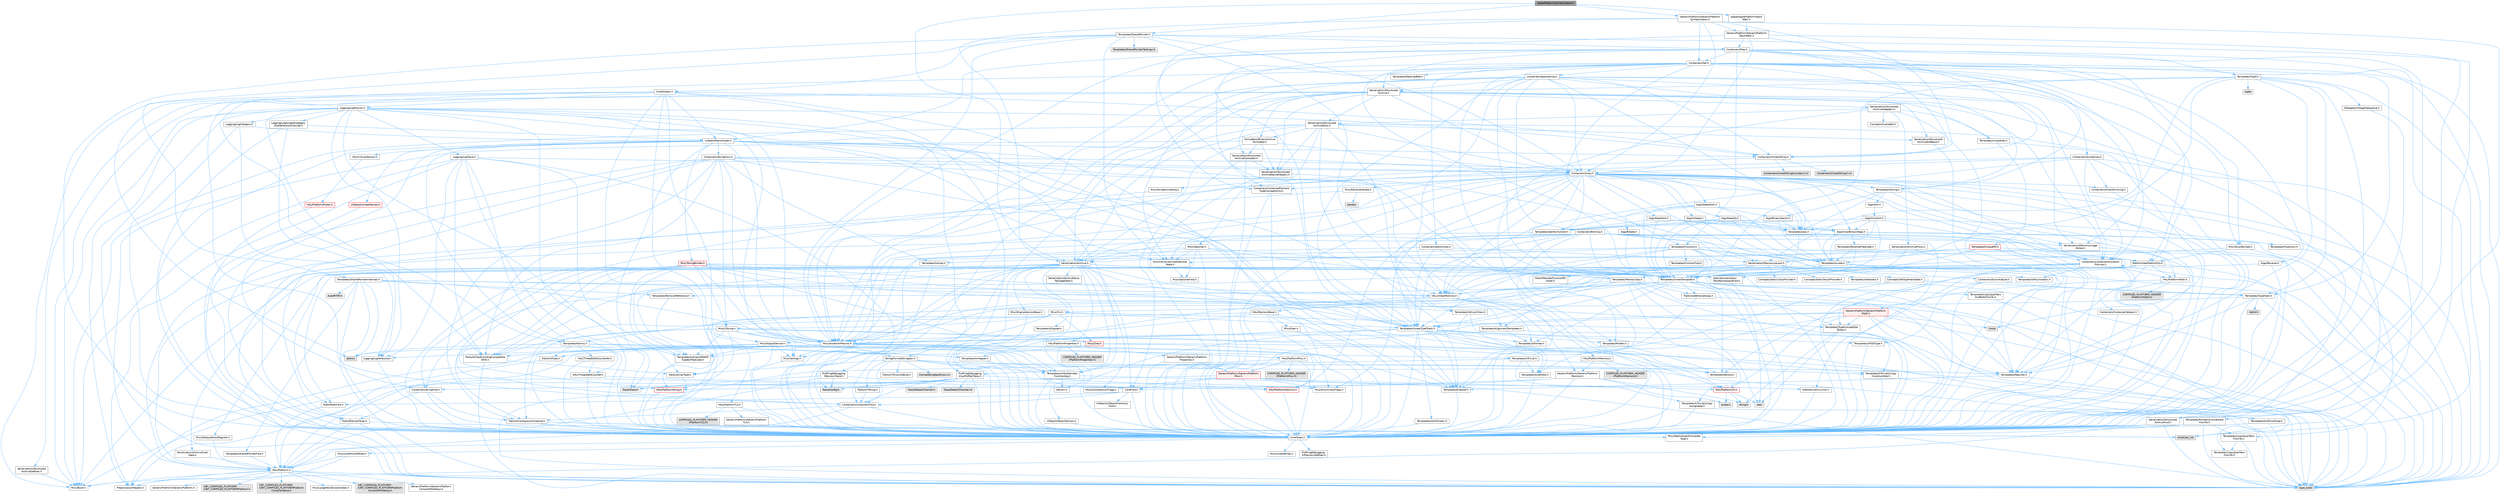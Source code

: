 digraph "ApplePlatformSymbolication.h"
{
 // INTERACTIVE_SVG=YES
 // LATEX_PDF_SIZE
  bgcolor="transparent";
  edge [fontname=Helvetica,fontsize=10,labelfontname=Helvetica,labelfontsize=10];
  node [fontname=Helvetica,fontsize=10,shape=box,height=0.2,width=0.4];
  Node1 [id="Node000001",label="ApplePlatformSymbolication.h",height=0.2,width=0.4,color="gray40", fillcolor="grey60", style="filled", fontcolor="black",tooltip=" "];
  Node1 -> Node2 [id="edge1_Node000001_Node000002",color="steelblue1",style="solid",tooltip=" "];
  Node2 [id="Node000002",label="GenericPlatform/GenericPlatform\lSymbolication.h",height=0.2,width=0.4,color="grey40", fillcolor="white", style="filled",URL="$d1/d47/GenericPlatformSymbolication_8h.html",tooltip=" "];
  Node2 -> Node3 [id="edge2_Node000002_Node000003",color="steelblue1",style="solid",tooltip=" "];
  Node3 [id="Node000003",label="Containers/Array.h",height=0.2,width=0.4,color="grey40", fillcolor="white", style="filled",URL="$df/dd0/Array_8h.html",tooltip=" "];
  Node3 -> Node4 [id="edge3_Node000003_Node000004",color="steelblue1",style="solid",tooltip=" "];
  Node4 [id="Node000004",label="CoreTypes.h",height=0.2,width=0.4,color="grey40", fillcolor="white", style="filled",URL="$dc/dec/CoreTypes_8h.html",tooltip=" "];
  Node4 -> Node5 [id="edge4_Node000004_Node000005",color="steelblue1",style="solid",tooltip=" "];
  Node5 [id="Node000005",label="HAL/Platform.h",height=0.2,width=0.4,color="grey40", fillcolor="white", style="filled",URL="$d9/dd0/Platform_8h.html",tooltip=" "];
  Node5 -> Node6 [id="edge5_Node000005_Node000006",color="steelblue1",style="solid",tooltip=" "];
  Node6 [id="Node000006",label="Misc/Build.h",height=0.2,width=0.4,color="grey40", fillcolor="white", style="filled",URL="$d3/dbb/Build_8h.html",tooltip=" "];
  Node5 -> Node7 [id="edge6_Node000005_Node000007",color="steelblue1",style="solid",tooltip=" "];
  Node7 [id="Node000007",label="Misc/LargeWorldCoordinates.h",height=0.2,width=0.4,color="grey40", fillcolor="white", style="filled",URL="$d2/dcb/LargeWorldCoordinates_8h.html",tooltip=" "];
  Node5 -> Node8 [id="edge7_Node000005_Node000008",color="steelblue1",style="solid",tooltip=" "];
  Node8 [id="Node000008",label="type_traits",height=0.2,width=0.4,color="grey60", fillcolor="#E0E0E0", style="filled",tooltip=" "];
  Node5 -> Node9 [id="edge8_Node000005_Node000009",color="steelblue1",style="solid",tooltip=" "];
  Node9 [id="Node000009",label="PreprocessorHelpers.h",height=0.2,width=0.4,color="grey40", fillcolor="white", style="filled",URL="$db/ddb/PreprocessorHelpers_8h.html",tooltip=" "];
  Node5 -> Node10 [id="edge9_Node000005_Node000010",color="steelblue1",style="solid",tooltip=" "];
  Node10 [id="Node000010",label="UBT_COMPILED_PLATFORM\l/UBT_COMPILED_PLATFORMPlatform\lCompilerPreSetup.h",height=0.2,width=0.4,color="grey60", fillcolor="#E0E0E0", style="filled",tooltip=" "];
  Node5 -> Node11 [id="edge10_Node000005_Node000011",color="steelblue1",style="solid",tooltip=" "];
  Node11 [id="Node000011",label="GenericPlatform/GenericPlatform\lCompilerPreSetup.h",height=0.2,width=0.4,color="grey40", fillcolor="white", style="filled",URL="$d9/dc8/GenericPlatformCompilerPreSetup_8h.html",tooltip=" "];
  Node5 -> Node12 [id="edge11_Node000005_Node000012",color="steelblue1",style="solid",tooltip=" "];
  Node12 [id="Node000012",label="GenericPlatform/GenericPlatform.h",height=0.2,width=0.4,color="grey40", fillcolor="white", style="filled",URL="$d6/d84/GenericPlatform_8h.html",tooltip=" "];
  Node5 -> Node13 [id="edge12_Node000005_Node000013",color="steelblue1",style="solid",tooltip=" "];
  Node13 [id="Node000013",label="UBT_COMPILED_PLATFORM\l/UBT_COMPILED_PLATFORMPlatform.h",height=0.2,width=0.4,color="grey60", fillcolor="#E0E0E0", style="filled",tooltip=" "];
  Node5 -> Node14 [id="edge13_Node000005_Node000014",color="steelblue1",style="solid",tooltip=" "];
  Node14 [id="Node000014",label="UBT_COMPILED_PLATFORM\l/UBT_COMPILED_PLATFORMPlatform\lCompilerSetup.h",height=0.2,width=0.4,color="grey60", fillcolor="#E0E0E0", style="filled",tooltip=" "];
  Node4 -> Node15 [id="edge14_Node000004_Node000015",color="steelblue1",style="solid",tooltip=" "];
  Node15 [id="Node000015",label="ProfilingDebugging\l/UMemoryDefines.h",height=0.2,width=0.4,color="grey40", fillcolor="white", style="filled",URL="$d2/da2/UMemoryDefines_8h.html",tooltip=" "];
  Node4 -> Node16 [id="edge15_Node000004_Node000016",color="steelblue1",style="solid",tooltip=" "];
  Node16 [id="Node000016",label="Misc/CoreMiscDefines.h",height=0.2,width=0.4,color="grey40", fillcolor="white", style="filled",URL="$da/d38/CoreMiscDefines_8h.html",tooltip=" "];
  Node16 -> Node5 [id="edge16_Node000016_Node000005",color="steelblue1",style="solid",tooltip=" "];
  Node16 -> Node9 [id="edge17_Node000016_Node000009",color="steelblue1",style="solid",tooltip=" "];
  Node4 -> Node17 [id="edge18_Node000004_Node000017",color="steelblue1",style="solid",tooltip=" "];
  Node17 [id="Node000017",label="Misc/CoreDefines.h",height=0.2,width=0.4,color="grey40", fillcolor="white", style="filled",URL="$d3/dd2/CoreDefines_8h.html",tooltip=" "];
  Node3 -> Node18 [id="edge19_Node000003_Node000018",color="steelblue1",style="solid",tooltip=" "];
  Node18 [id="Node000018",label="Misc/AssertionMacros.h",height=0.2,width=0.4,color="grey40", fillcolor="white", style="filled",URL="$d0/dfa/AssertionMacros_8h.html",tooltip=" "];
  Node18 -> Node4 [id="edge20_Node000018_Node000004",color="steelblue1",style="solid",tooltip=" "];
  Node18 -> Node5 [id="edge21_Node000018_Node000005",color="steelblue1",style="solid",tooltip=" "];
  Node18 -> Node19 [id="edge22_Node000018_Node000019",color="steelblue1",style="solid",tooltip=" "];
  Node19 [id="Node000019",label="HAL/PlatformMisc.h",height=0.2,width=0.4,color="grey40", fillcolor="white", style="filled",URL="$d0/df5/PlatformMisc_8h.html",tooltip=" "];
  Node19 -> Node4 [id="edge23_Node000019_Node000004",color="steelblue1",style="solid",tooltip=" "];
  Node19 -> Node20 [id="edge24_Node000019_Node000020",color="steelblue1",style="solid",tooltip=" "];
  Node20 [id="Node000020",label="GenericPlatform/GenericPlatform\lMisc.h",height=0.2,width=0.4,color="red", fillcolor="#FFF0F0", style="filled",URL="$db/d9a/GenericPlatformMisc_8h.html",tooltip=" "];
  Node20 -> Node21 [id="edge25_Node000020_Node000021",color="steelblue1",style="solid",tooltip=" "];
  Node21 [id="Node000021",label="Containers/StringFwd.h",height=0.2,width=0.4,color="grey40", fillcolor="white", style="filled",URL="$df/d37/StringFwd_8h.html",tooltip=" "];
  Node21 -> Node4 [id="edge26_Node000021_Node000004",color="steelblue1",style="solid",tooltip=" "];
  Node21 -> Node22 [id="edge27_Node000021_Node000022",color="steelblue1",style="solid",tooltip=" "];
  Node22 [id="Node000022",label="Traits/ElementType.h",height=0.2,width=0.4,color="grey40", fillcolor="white", style="filled",URL="$d5/d4f/ElementType_8h.html",tooltip=" "];
  Node22 -> Node5 [id="edge28_Node000022_Node000005",color="steelblue1",style="solid",tooltip=" "];
  Node22 -> Node23 [id="edge29_Node000022_Node000023",color="steelblue1",style="solid",tooltip=" "];
  Node23 [id="Node000023",label="initializer_list",height=0.2,width=0.4,color="grey60", fillcolor="#E0E0E0", style="filled",tooltip=" "];
  Node22 -> Node8 [id="edge30_Node000022_Node000008",color="steelblue1",style="solid",tooltip=" "];
  Node21 -> Node24 [id="edge31_Node000021_Node000024",color="steelblue1",style="solid",tooltip=" "];
  Node24 [id="Node000024",label="Traits/IsContiguousContainer.h",height=0.2,width=0.4,color="grey40", fillcolor="white", style="filled",URL="$d5/d3c/IsContiguousContainer_8h.html",tooltip=" "];
  Node24 -> Node4 [id="edge32_Node000024_Node000004",color="steelblue1",style="solid",tooltip=" "];
  Node24 -> Node25 [id="edge33_Node000024_Node000025",color="steelblue1",style="solid",tooltip=" "];
  Node25 [id="Node000025",label="Misc/StaticAssertComplete\lType.h",height=0.2,width=0.4,color="grey40", fillcolor="white", style="filled",URL="$d5/d4e/StaticAssertCompleteType_8h.html",tooltip=" "];
  Node24 -> Node23 [id="edge34_Node000024_Node000023",color="steelblue1",style="solid",tooltip=" "];
  Node20 -> Node26 [id="edge35_Node000020_Node000026",color="steelblue1",style="solid",tooltip=" "];
  Node26 [id="Node000026",label="CoreFwd.h",height=0.2,width=0.4,color="grey40", fillcolor="white", style="filled",URL="$d1/d1e/CoreFwd_8h.html",tooltip=" "];
  Node26 -> Node4 [id="edge36_Node000026_Node000004",color="steelblue1",style="solid",tooltip=" "];
  Node26 -> Node27 [id="edge37_Node000026_Node000027",color="steelblue1",style="solid",tooltip=" "];
  Node27 [id="Node000027",label="Containers/ContainersFwd.h",height=0.2,width=0.4,color="grey40", fillcolor="white", style="filled",URL="$d4/d0a/ContainersFwd_8h.html",tooltip=" "];
  Node27 -> Node5 [id="edge38_Node000027_Node000005",color="steelblue1",style="solid",tooltip=" "];
  Node27 -> Node4 [id="edge39_Node000027_Node000004",color="steelblue1",style="solid",tooltip=" "];
  Node27 -> Node24 [id="edge40_Node000027_Node000024",color="steelblue1",style="solid",tooltip=" "];
  Node26 -> Node28 [id="edge41_Node000026_Node000028",color="steelblue1",style="solid",tooltip=" "];
  Node28 [id="Node000028",label="Math/MathFwd.h",height=0.2,width=0.4,color="grey40", fillcolor="white", style="filled",URL="$d2/d10/MathFwd_8h.html",tooltip=" "];
  Node28 -> Node5 [id="edge42_Node000028_Node000005",color="steelblue1",style="solid",tooltip=" "];
  Node26 -> Node29 [id="edge43_Node000026_Node000029",color="steelblue1",style="solid",tooltip=" "];
  Node29 [id="Node000029",label="UObject/UObjectHierarchy\lFwd.h",height=0.2,width=0.4,color="grey40", fillcolor="white", style="filled",URL="$d3/d13/UObjectHierarchyFwd_8h.html",tooltip=" "];
  Node20 -> Node4 [id="edge44_Node000020_Node000004",color="steelblue1",style="solid",tooltip=" "];
  Node20 -> Node31 [id="edge45_Node000020_Node000031",color="steelblue1",style="solid",tooltip=" "];
  Node31 [id="Node000031",label="HAL/PlatformCrt.h",height=0.2,width=0.4,color="red", fillcolor="#FFF0F0", style="filled",URL="$d8/d75/PlatformCrt_8h.html",tooltip=" "];
  Node31 -> Node32 [id="edge46_Node000031_Node000032",color="steelblue1",style="solid",tooltip=" "];
  Node32 [id="Node000032",label="new",height=0.2,width=0.4,color="grey60", fillcolor="#E0E0E0", style="filled",tooltip=" "];
  Node31 -> Node33 [id="edge47_Node000031_Node000033",color="steelblue1",style="solid",tooltip=" "];
  Node33 [id="Node000033",label="wchar.h",height=0.2,width=0.4,color="grey60", fillcolor="#E0E0E0", style="filled",tooltip=" "];
  Node31 -> Node40 [id="edge48_Node000031_Node000040",color="steelblue1",style="solid",tooltip=" "];
  Node40 [id="Node000040",label="string.h",height=0.2,width=0.4,color="grey60", fillcolor="#E0E0E0", style="filled",tooltip=" "];
  Node20 -> Node41 [id="edge49_Node000020_Node000041",color="steelblue1",style="solid",tooltip=" "];
  Node41 [id="Node000041",label="Math/NumericLimits.h",height=0.2,width=0.4,color="grey40", fillcolor="white", style="filled",URL="$df/d1b/NumericLimits_8h.html",tooltip=" "];
  Node41 -> Node4 [id="edge50_Node000041_Node000004",color="steelblue1",style="solid",tooltip=" "];
  Node20 -> Node42 [id="edge51_Node000020_Node000042",color="steelblue1",style="solid",tooltip=" "];
  Node42 [id="Node000042",label="Misc/CompressionFlags.h",height=0.2,width=0.4,color="grey40", fillcolor="white", style="filled",URL="$d9/d76/CompressionFlags_8h.html",tooltip=" "];
  Node20 -> Node43 [id="edge52_Node000020_Node000043",color="steelblue1",style="solid",tooltip=" "];
  Node43 [id="Node000043",label="Misc/EnumClassFlags.h",height=0.2,width=0.4,color="grey40", fillcolor="white", style="filled",URL="$d8/de7/EnumClassFlags_8h.html",tooltip=" "];
  Node19 -> Node46 [id="edge53_Node000019_Node000046",color="steelblue1",style="solid",tooltip=" "];
  Node46 [id="Node000046",label="COMPILED_PLATFORM_HEADER\l(PlatformMisc.h)",height=0.2,width=0.4,color="grey60", fillcolor="#E0E0E0", style="filled",tooltip=" "];
  Node19 -> Node47 [id="edge54_Node000019_Node000047",color="steelblue1",style="solid",tooltip=" "];
  Node47 [id="Node000047",label="ProfilingDebugging\l/CpuProfilerTrace.h",height=0.2,width=0.4,color="grey40", fillcolor="white", style="filled",URL="$da/dcb/CpuProfilerTrace_8h.html",tooltip=" "];
  Node47 -> Node4 [id="edge55_Node000047_Node000004",color="steelblue1",style="solid",tooltip=" "];
  Node47 -> Node27 [id="edge56_Node000047_Node000027",color="steelblue1",style="solid",tooltip=" "];
  Node47 -> Node48 [id="edge57_Node000047_Node000048",color="steelblue1",style="solid",tooltip=" "];
  Node48 [id="Node000048",label="HAL/PlatformAtomics.h",height=0.2,width=0.4,color="red", fillcolor="#FFF0F0", style="filled",URL="$d3/d36/PlatformAtomics_8h.html",tooltip=" "];
  Node48 -> Node4 [id="edge58_Node000048_Node000004",color="steelblue1",style="solid",tooltip=" "];
  Node47 -> Node9 [id="edge59_Node000047_Node000009",color="steelblue1",style="solid",tooltip=" "];
  Node47 -> Node6 [id="edge60_Node000047_Node000006",color="steelblue1",style="solid",tooltip=" "];
  Node47 -> Node51 [id="edge61_Node000047_Node000051",color="steelblue1",style="solid",tooltip=" "];
  Node51 [id="Node000051",label="Trace/Config.h",height=0.2,width=0.4,color="grey60", fillcolor="#E0E0E0", style="filled",tooltip=" "];
  Node47 -> Node52 [id="edge62_Node000047_Node000052",color="steelblue1",style="solid",tooltip=" "];
  Node52 [id="Node000052",label="Trace/Detail/Channel.h",height=0.2,width=0.4,color="grey60", fillcolor="#E0E0E0", style="filled",tooltip=" "];
  Node47 -> Node53 [id="edge63_Node000047_Node000053",color="steelblue1",style="solid",tooltip=" "];
  Node53 [id="Node000053",label="Trace/Detail/Channel.inl",height=0.2,width=0.4,color="grey60", fillcolor="#E0E0E0", style="filled",tooltip=" "];
  Node47 -> Node54 [id="edge64_Node000047_Node000054",color="steelblue1",style="solid",tooltip=" "];
  Node54 [id="Node000054",label="Trace/Trace.h",height=0.2,width=0.4,color="grey60", fillcolor="#E0E0E0", style="filled",tooltip=" "];
  Node18 -> Node9 [id="edge65_Node000018_Node000009",color="steelblue1",style="solid",tooltip=" "];
  Node18 -> Node55 [id="edge66_Node000018_Node000055",color="steelblue1",style="solid",tooltip=" "];
  Node55 [id="Node000055",label="Templates/EnableIf.h",height=0.2,width=0.4,color="grey40", fillcolor="white", style="filled",URL="$d7/d60/EnableIf_8h.html",tooltip=" "];
  Node55 -> Node4 [id="edge67_Node000055_Node000004",color="steelblue1",style="solid",tooltip=" "];
  Node18 -> Node56 [id="edge68_Node000018_Node000056",color="steelblue1",style="solid",tooltip=" "];
  Node56 [id="Node000056",label="Templates/IsArrayOrRefOf\lTypeByPredicate.h",height=0.2,width=0.4,color="grey40", fillcolor="white", style="filled",URL="$d6/da1/IsArrayOrRefOfTypeByPredicate_8h.html",tooltip=" "];
  Node56 -> Node4 [id="edge69_Node000056_Node000004",color="steelblue1",style="solid",tooltip=" "];
  Node18 -> Node57 [id="edge70_Node000018_Node000057",color="steelblue1",style="solid",tooltip=" "];
  Node57 [id="Node000057",label="Templates/IsValidVariadic\lFunctionArg.h",height=0.2,width=0.4,color="grey40", fillcolor="white", style="filled",URL="$d0/dc8/IsValidVariadicFunctionArg_8h.html",tooltip=" "];
  Node57 -> Node4 [id="edge71_Node000057_Node000004",color="steelblue1",style="solid",tooltip=" "];
  Node57 -> Node58 [id="edge72_Node000057_Node000058",color="steelblue1",style="solid",tooltip=" "];
  Node58 [id="Node000058",label="IsEnum.h",height=0.2,width=0.4,color="grey40", fillcolor="white", style="filled",URL="$d4/de5/IsEnum_8h.html",tooltip=" "];
  Node57 -> Node8 [id="edge73_Node000057_Node000008",color="steelblue1",style="solid",tooltip=" "];
  Node18 -> Node59 [id="edge74_Node000018_Node000059",color="steelblue1",style="solid",tooltip=" "];
  Node59 [id="Node000059",label="Traits/IsCharEncodingCompatible\lWith.h",height=0.2,width=0.4,color="grey40", fillcolor="white", style="filled",URL="$df/dd1/IsCharEncodingCompatibleWith_8h.html",tooltip=" "];
  Node59 -> Node8 [id="edge75_Node000059_Node000008",color="steelblue1",style="solid",tooltip=" "];
  Node59 -> Node60 [id="edge76_Node000059_Node000060",color="steelblue1",style="solid",tooltip=" "];
  Node60 [id="Node000060",label="Traits/IsCharType.h",height=0.2,width=0.4,color="grey40", fillcolor="white", style="filled",URL="$db/d51/IsCharType_8h.html",tooltip=" "];
  Node60 -> Node4 [id="edge77_Node000060_Node000004",color="steelblue1",style="solid",tooltip=" "];
  Node18 -> Node61 [id="edge78_Node000018_Node000061",color="steelblue1",style="solid",tooltip=" "];
  Node61 [id="Node000061",label="Misc/VarArgs.h",height=0.2,width=0.4,color="grey40", fillcolor="white", style="filled",URL="$d5/d6f/VarArgs_8h.html",tooltip=" "];
  Node61 -> Node4 [id="edge79_Node000061_Node000004",color="steelblue1",style="solid",tooltip=" "];
  Node18 -> Node62 [id="edge80_Node000018_Node000062",color="steelblue1",style="solid",tooltip=" "];
  Node62 [id="Node000062",label="String/FormatStringSan.h",height=0.2,width=0.4,color="grey40", fillcolor="white", style="filled",URL="$d3/d8b/FormatStringSan_8h.html",tooltip=" "];
  Node62 -> Node8 [id="edge81_Node000062_Node000008",color="steelblue1",style="solid",tooltip=" "];
  Node62 -> Node4 [id="edge82_Node000062_Node000004",color="steelblue1",style="solid",tooltip=" "];
  Node62 -> Node63 [id="edge83_Node000062_Node000063",color="steelblue1",style="solid",tooltip=" "];
  Node63 [id="Node000063",label="Templates/Requires.h",height=0.2,width=0.4,color="grey40", fillcolor="white", style="filled",URL="$dc/d96/Requires_8h.html",tooltip=" "];
  Node63 -> Node55 [id="edge84_Node000063_Node000055",color="steelblue1",style="solid",tooltip=" "];
  Node63 -> Node8 [id="edge85_Node000063_Node000008",color="steelblue1",style="solid",tooltip=" "];
  Node62 -> Node64 [id="edge86_Node000062_Node000064",color="steelblue1",style="solid",tooltip=" "];
  Node64 [id="Node000064",label="Templates/Identity.h",height=0.2,width=0.4,color="grey40", fillcolor="white", style="filled",URL="$d0/dd5/Identity_8h.html",tooltip=" "];
  Node62 -> Node57 [id="edge87_Node000062_Node000057",color="steelblue1",style="solid",tooltip=" "];
  Node62 -> Node60 [id="edge88_Node000062_Node000060",color="steelblue1",style="solid",tooltip=" "];
  Node62 -> Node65 [id="edge89_Node000062_Node000065",color="steelblue1",style="solid",tooltip=" "];
  Node65 [id="Node000065",label="Traits/IsTEnumAsByte.h",height=0.2,width=0.4,color="grey40", fillcolor="white", style="filled",URL="$d1/de6/IsTEnumAsByte_8h.html",tooltip=" "];
  Node62 -> Node66 [id="edge90_Node000062_Node000066",color="steelblue1",style="solid",tooltip=" "];
  Node66 [id="Node000066",label="Traits/IsTString.h",height=0.2,width=0.4,color="grey40", fillcolor="white", style="filled",URL="$d0/df8/IsTString_8h.html",tooltip=" "];
  Node66 -> Node27 [id="edge91_Node000066_Node000027",color="steelblue1",style="solid",tooltip=" "];
  Node62 -> Node27 [id="edge92_Node000062_Node000027",color="steelblue1",style="solid",tooltip=" "];
  Node62 -> Node67 [id="edge93_Node000062_Node000067",color="steelblue1",style="solid",tooltip=" "];
  Node67 [id="Node000067",label="FormatStringSanErrors.inl",height=0.2,width=0.4,color="grey60", fillcolor="#E0E0E0", style="filled",tooltip=" "];
  Node18 -> Node68 [id="edge94_Node000018_Node000068",color="steelblue1",style="solid",tooltip=" "];
  Node68 [id="Node000068",label="atomic",height=0.2,width=0.4,color="grey60", fillcolor="#E0E0E0", style="filled",tooltip=" "];
  Node3 -> Node69 [id="edge95_Node000003_Node000069",color="steelblue1",style="solid",tooltip=" "];
  Node69 [id="Node000069",label="Misc/IntrusiveUnsetOptional\lState.h",height=0.2,width=0.4,color="grey40", fillcolor="white", style="filled",URL="$d2/d0a/IntrusiveUnsetOptionalState_8h.html",tooltip=" "];
  Node69 -> Node70 [id="edge96_Node000069_Node000070",color="steelblue1",style="solid",tooltip=" "];
  Node70 [id="Node000070",label="Misc/OptionalFwd.h",height=0.2,width=0.4,color="grey40", fillcolor="white", style="filled",URL="$dc/d50/OptionalFwd_8h.html",tooltip=" "];
  Node3 -> Node71 [id="edge97_Node000003_Node000071",color="steelblue1",style="solid",tooltip=" "];
  Node71 [id="Node000071",label="Misc/ReverseIterate.h",height=0.2,width=0.4,color="grey40", fillcolor="white", style="filled",URL="$db/de3/ReverseIterate_8h.html",tooltip=" "];
  Node71 -> Node5 [id="edge98_Node000071_Node000005",color="steelblue1",style="solid",tooltip=" "];
  Node71 -> Node72 [id="edge99_Node000071_Node000072",color="steelblue1",style="solid",tooltip=" "];
  Node72 [id="Node000072",label="iterator",height=0.2,width=0.4,color="grey60", fillcolor="#E0E0E0", style="filled",tooltip=" "];
  Node3 -> Node73 [id="edge100_Node000003_Node000073",color="steelblue1",style="solid",tooltip=" "];
  Node73 [id="Node000073",label="HAL/UnrealMemory.h",height=0.2,width=0.4,color="grey40", fillcolor="white", style="filled",URL="$d9/d96/UnrealMemory_8h.html",tooltip=" "];
  Node73 -> Node4 [id="edge101_Node000073_Node000004",color="steelblue1",style="solid",tooltip=" "];
  Node73 -> Node74 [id="edge102_Node000073_Node000074",color="steelblue1",style="solid",tooltip=" "];
  Node74 [id="Node000074",label="GenericPlatform/GenericPlatform\lMemory.h",height=0.2,width=0.4,color="grey40", fillcolor="white", style="filled",URL="$dd/d22/GenericPlatformMemory_8h.html",tooltip=" "];
  Node74 -> Node26 [id="edge103_Node000074_Node000026",color="steelblue1",style="solid",tooltip=" "];
  Node74 -> Node4 [id="edge104_Node000074_Node000004",color="steelblue1",style="solid",tooltip=" "];
  Node74 -> Node75 [id="edge105_Node000074_Node000075",color="steelblue1",style="solid",tooltip=" "];
  Node75 [id="Node000075",label="HAL/PlatformString.h",height=0.2,width=0.4,color="red", fillcolor="#FFF0F0", style="filled",URL="$db/db5/PlatformString_8h.html",tooltip=" "];
  Node75 -> Node4 [id="edge106_Node000075_Node000004",color="steelblue1",style="solid",tooltip=" "];
  Node74 -> Node40 [id="edge107_Node000074_Node000040",color="steelblue1",style="solid",tooltip=" "];
  Node74 -> Node33 [id="edge108_Node000074_Node000033",color="steelblue1",style="solid",tooltip=" "];
  Node73 -> Node77 [id="edge109_Node000073_Node000077",color="steelblue1",style="solid",tooltip=" "];
  Node77 [id="Node000077",label="HAL/MemoryBase.h",height=0.2,width=0.4,color="grey40", fillcolor="white", style="filled",URL="$d6/d9f/MemoryBase_8h.html",tooltip=" "];
  Node77 -> Node4 [id="edge110_Node000077_Node000004",color="steelblue1",style="solid",tooltip=" "];
  Node77 -> Node48 [id="edge111_Node000077_Node000048",color="steelblue1",style="solid",tooltip=" "];
  Node77 -> Node31 [id="edge112_Node000077_Node000031",color="steelblue1",style="solid",tooltip=" "];
  Node77 -> Node78 [id="edge113_Node000077_Node000078",color="steelblue1",style="solid",tooltip=" "];
  Node78 [id="Node000078",label="Misc/Exec.h",height=0.2,width=0.4,color="grey40", fillcolor="white", style="filled",URL="$de/ddb/Exec_8h.html",tooltip=" "];
  Node78 -> Node4 [id="edge114_Node000078_Node000004",color="steelblue1",style="solid",tooltip=" "];
  Node78 -> Node18 [id="edge115_Node000078_Node000018",color="steelblue1",style="solid",tooltip=" "];
  Node77 -> Node79 [id="edge116_Node000077_Node000079",color="steelblue1",style="solid",tooltip=" "];
  Node79 [id="Node000079",label="Misc/OutputDevice.h",height=0.2,width=0.4,color="grey40", fillcolor="white", style="filled",URL="$d7/d32/OutputDevice_8h.html",tooltip=" "];
  Node79 -> Node26 [id="edge117_Node000079_Node000026",color="steelblue1",style="solid",tooltip=" "];
  Node79 -> Node4 [id="edge118_Node000079_Node000004",color="steelblue1",style="solid",tooltip=" "];
  Node79 -> Node80 [id="edge119_Node000079_Node000080",color="steelblue1",style="solid",tooltip=" "];
  Node80 [id="Node000080",label="Logging/LogVerbosity.h",height=0.2,width=0.4,color="grey40", fillcolor="white", style="filled",URL="$d2/d8f/LogVerbosity_8h.html",tooltip=" "];
  Node80 -> Node4 [id="edge120_Node000080_Node000004",color="steelblue1",style="solid",tooltip=" "];
  Node79 -> Node61 [id="edge121_Node000079_Node000061",color="steelblue1",style="solid",tooltip=" "];
  Node79 -> Node56 [id="edge122_Node000079_Node000056",color="steelblue1",style="solid",tooltip=" "];
  Node79 -> Node57 [id="edge123_Node000079_Node000057",color="steelblue1",style="solid",tooltip=" "];
  Node79 -> Node59 [id="edge124_Node000079_Node000059",color="steelblue1",style="solid",tooltip=" "];
  Node77 -> Node81 [id="edge125_Node000077_Node000081",color="steelblue1",style="solid",tooltip=" "];
  Node81 [id="Node000081",label="Templates/Atomic.h",height=0.2,width=0.4,color="grey40", fillcolor="white", style="filled",URL="$d3/d91/Atomic_8h.html",tooltip=" "];
  Node81 -> Node82 [id="edge126_Node000081_Node000082",color="steelblue1",style="solid",tooltip=" "];
  Node82 [id="Node000082",label="HAL/ThreadSafeCounter.h",height=0.2,width=0.4,color="grey40", fillcolor="white", style="filled",URL="$dc/dc9/ThreadSafeCounter_8h.html",tooltip=" "];
  Node82 -> Node4 [id="edge127_Node000082_Node000004",color="steelblue1",style="solid",tooltip=" "];
  Node82 -> Node48 [id="edge128_Node000082_Node000048",color="steelblue1",style="solid",tooltip=" "];
  Node81 -> Node83 [id="edge129_Node000081_Node000083",color="steelblue1",style="solid",tooltip=" "];
  Node83 [id="Node000083",label="HAL/ThreadSafeCounter64.h",height=0.2,width=0.4,color="grey40", fillcolor="white", style="filled",URL="$d0/d12/ThreadSafeCounter64_8h.html",tooltip=" "];
  Node83 -> Node4 [id="edge130_Node000083_Node000004",color="steelblue1",style="solid",tooltip=" "];
  Node83 -> Node82 [id="edge131_Node000083_Node000082",color="steelblue1",style="solid",tooltip=" "];
  Node81 -> Node84 [id="edge132_Node000081_Node000084",color="steelblue1",style="solid",tooltip=" "];
  Node84 [id="Node000084",label="Templates/IsIntegral.h",height=0.2,width=0.4,color="grey40", fillcolor="white", style="filled",URL="$da/d64/IsIntegral_8h.html",tooltip=" "];
  Node84 -> Node4 [id="edge133_Node000084_Node000004",color="steelblue1",style="solid",tooltip=" "];
  Node81 -> Node85 [id="edge134_Node000081_Node000085",color="steelblue1",style="solid",tooltip=" "];
  Node85 [id="Node000085",label="Templates/IsTrivial.h",height=0.2,width=0.4,color="grey40", fillcolor="white", style="filled",URL="$da/d4c/IsTrivial_8h.html",tooltip=" "];
  Node85 -> Node86 [id="edge135_Node000085_Node000086",color="steelblue1",style="solid",tooltip=" "];
  Node86 [id="Node000086",label="Templates/AndOrNot.h",height=0.2,width=0.4,color="grey40", fillcolor="white", style="filled",URL="$db/d0a/AndOrNot_8h.html",tooltip=" "];
  Node86 -> Node4 [id="edge136_Node000086_Node000004",color="steelblue1",style="solid",tooltip=" "];
  Node85 -> Node87 [id="edge137_Node000085_Node000087",color="steelblue1",style="solid",tooltip=" "];
  Node87 [id="Node000087",label="Templates/IsTriviallyCopy\lConstructible.h",height=0.2,width=0.4,color="grey40", fillcolor="white", style="filled",URL="$d3/d78/IsTriviallyCopyConstructible_8h.html",tooltip=" "];
  Node87 -> Node4 [id="edge138_Node000087_Node000004",color="steelblue1",style="solid",tooltip=" "];
  Node87 -> Node8 [id="edge139_Node000087_Node000008",color="steelblue1",style="solid",tooltip=" "];
  Node85 -> Node88 [id="edge140_Node000085_Node000088",color="steelblue1",style="solid",tooltip=" "];
  Node88 [id="Node000088",label="Templates/IsTriviallyCopy\lAssignable.h",height=0.2,width=0.4,color="grey40", fillcolor="white", style="filled",URL="$d2/df2/IsTriviallyCopyAssignable_8h.html",tooltip=" "];
  Node88 -> Node4 [id="edge141_Node000088_Node000004",color="steelblue1",style="solid",tooltip=" "];
  Node88 -> Node8 [id="edge142_Node000088_Node000008",color="steelblue1",style="solid",tooltip=" "];
  Node85 -> Node8 [id="edge143_Node000085_Node000008",color="steelblue1",style="solid",tooltip=" "];
  Node81 -> Node89 [id="edge144_Node000081_Node000089",color="steelblue1",style="solid",tooltip=" "];
  Node89 [id="Node000089",label="Traits/IntType.h",height=0.2,width=0.4,color="grey40", fillcolor="white", style="filled",URL="$d7/deb/IntType_8h.html",tooltip=" "];
  Node89 -> Node5 [id="edge145_Node000089_Node000005",color="steelblue1",style="solid",tooltip=" "];
  Node81 -> Node68 [id="edge146_Node000081_Node000068",color="steelblue1",style="solid",tooltip=" "];
  Node73 -> Node90 [id="edge147_Node000073_Node000090",color="steelblue1",style="solid",tooltip=" "];
  Node90 [id="Node000090",label="HAL/PlatformMemory.h",height=0.2,width=0.4,color="grey40", fillcolor="white", style="filled",URL="$de/d68/PlatformMemory_8h.html",tooltip=" "];
  Node90 -> Node4 [id="edge148_Node000090_Node000004",color="steelblue1",style="solid",tooltip=" "];
  Node90 -> Node74 [id="edge149_Node000090_Node000074",color="steelblue1",style="solid",tooltip=" "];
  Node90 -> Node91 [id="edge150_Node000090_Node000091",color="steelblue1",style="solid",tooltip=" "];
  Node91 [id="Node000091",label="COMPILED_PLATFORM_HEADER\l(PlatformMemory.h)",height=0.2,width=0.4,color="grey60", fillcolor="#E0E0E0", style="filled",tooltip=" "];
  Node73 -> Node92 [id="edge151_Node000073_Node000092",color="steelblue1",style="solid",tooltip=" "];
  Node92 [id="Node000092",label="ProfilingDebugging\l/MemoryTrace.h",height=0.2,width=0.4,color="grey40", fillcolor="white", style="filled",URL="$da/dd7/MemoryTrace_8h.html",tooltip=" "];
  Node92 -> Node5 [id="edge152_Node000092_Node000005",color="steelblue1",style="solid",tooltip=" "];
  Node92 -> Node43 [id="edge153_Node000092_Node000043",color="steelblue1",style="solid",tooltip=" "];
  Node92 -> Node51 [id="edge154_Node000092_Node000051",color="steelblue1",style="solid",tooltip=" "];
  Node92 -> Node54 [id="edge155_Node000092_Node000054",color="steelblue1",style="solid",tooltip=" "];
  Node73 -> Node93 [id="edge156_Node000073_Node000093",color="steelblue1",style="solid",tooltip=" "];
  Node93 [id="Node000093",label="Templates/IsPointer.h",height=0.2,width=0.4,color="grey40", fillcolor="white", style="filled",URL="$d7/d05/IsPointer_8h.html",tooltip=" "];
  Node93 -> Node4 [id="edge157_Node000093_Node000004",color="steelblue1",style="solid",tooltip=" "];
  Node3 -> Node94 [id="edge158_Node000003_Node000094",color="steelblue1",style="solid",tooltip=" "];
  Node94 [id="Node000094",label="Templates/UnrealTypeTraits.h",height=0.2,width=0.4,color="grey40", fillcolor="white", style="filled",URL="$d2/d2d/UnrealTypeTraits_8h.html",tooltip=" "];
  Node94 -> Node4 [id="edge159_Node000094_Node000004",color="steelblue1",style="solid",tooltip=" "];
  Node94 -> Node93 [id="edge160_Node000094_Node000093",color="steelblue1",style="solid",tooltip=" "];
  Node94 -> Node18 [id="edge161_Node000094_Node000018",color="steelblue1",style="solid",tooltip=" "];
  Node94 -> Node86 [id="edge162_Node000094_Node000086",color="steelblue1",style="solid",tooltip=" "];
  Node94 -> Node55 [id="edge163_Node000094_Node000055",color="steelblue1",style="solid",tooltip=" "];
  Node94 -> Node95 [id="edge164_Node000094_Node000095",color="steelblue1",style="solid",tooltip=" "];
  Node95 [id="Node000095",label="Templates/IsArithmetic.h",height=0.2,width=0.4,color="grey40", fillcolor="white", style="filled",URL="$d2/d5d/IsArithmetic_8h.html",tooltip=" "];
  Node95 -> Node4 [id="edge165_Node000095_Node000004",color="steelblue1",style="solid",tooltip=" "];
  Node94 -> Node58 [id="edge166_Node000094_Node000058",color="steelblue1",style="solid",tooltip=" "];
  Node94 -> Node96 [id="edge167_Node000094_Node000096",color="steelblue1",style="solid",tooltip=" "];
  Node96 [id="Node000096",label="Templates/Models.h",height=0.2,width=0.4,color="grey40", fillcolor="white", style="filled",URL="$d3/d0c/Models_8h.html",tooltip=" "];
  Node96 -> Node64 [id="edge168_Node000096_Node000064",color="steelblue1",style="solid",tooltip=" "];
  Node94 -> Node97 [id="edge169_Node000094_Node000097",color="steelblue1",style="solid",tooltip=" "];
  Node97 [id="Node000097",label="Templates/IsPODType.h",height=0.2,width=0.4,color="grey40", fillcolor="white", style="filled",URL="$d7/db1/IsPODType_8h.html",tooltip=" "];
  Node97 -> Node4 [id="edge170_Node000097_Node000004",color="steelblue1",style="solid",tooltip=" "];
  Node94 -> Node98 [id="edge171_Node000094_Node000098",color="steelblue1",style="solid",tooltip=" "];
  Node98 [id="Node000098",label="Templates/IsUECoreType.h",height=0.2,width=0.4,color="grey40", fillcolor="white", style="filled",URL="$d1/db8/IsUECoreType_8h.html",tooltip=" "];
  Node98 -> Node4 [id="edge172_Node000098_Node000004",color="steelblue1",style="solid",tooltip=" "];
  Node98 -> Node8 [id="edge173_Node000098_Node000008",color="steelblue1",style="solid",tooltip=" "];
  Node94 -> Node87 [id="edge174_Node000094_Node000087",color="steelblue1",style="solid",tooltip=" "];
  Node3 -> Node99 [id="edge175_Node000003_Node000099",color="steelblue1",style="solid",tooltip=" "];
  Node99 [id="Node000099",label="Templates/UnrealTemplate.h",height=0.2,width=0.4,color="grey40", fillcolor="white", style="filled",URL="$d4/d24/UnrealTemplate_8h.html",tooltip=" "];
  Node99 -> Node4 [id="edge176_Node000099_Node000004",color="steelblue1",style="solid",tooltip=" "];
  Node99 -> Node93 [id="edge177_Node000099_Node000093",color="steelblue1",style="solid",tooltip=" "];
  Node99 -> Node73 [id="edge178_Node000099_Node000073",color="steelblue1",style="solid",tooltip=" "];
  Node99 -> Node100 [id="edge179_Node000099_Node000100",color="steelblue1",style="solid",tooltip=" "];
  Node100 [id="Node000100",label="Templates/CopyQualifiers\lAndRefsFromTo.h",height=0.2,width=0.4,color="grey40", fillcolor="white", style="filled",URL="$d3/db3/CopyQualifiersAndRefsFromTo_8h.html",tooltip=" "];
  Node100 -> Node101 [id="edge180_Node000100_Node000101",color="steelblue1",style="solid",tooltip=" "];
  Node101 [id="Node000101",label="Templates/CopyQualifiers\lFromTo.h",height=0.2,width=0.4,color="grey40", fillcolor="white", style="filled",URL="$d5/db4/CopyQualifiersFromTo_8h.html",tooltip=" "];
  Node99 -> Node94 [id="edge181_Node000099_Node000094",color="steelblue1",style="solid",tooltip=" "];
  Node99 -> Node102 [id="edge182_Node000099_Node000102",color="steelblue1",style="solid",tooltip=" "];
  Node102 [id="Node000102",label="Templates/RemoveReference.h",height=0.2,width=0.4,color="grey40", fillcolor="white", style="filled",URL="$da/dbe/RemoveReference_8h.html",tooltip=" "];
  Node102 -> Node4 [id="edge183_Node000102_Node000004",color="steelblue1",style="solid",tooltip=" "];
  Node99 -> Node63 [id="edge184_Node000099_Node000063",color="steelblue1",style="solid",tooltip=" "];
  Node99 -> Node103 [id="edge185_Node000099_Node000103",color="steelblue1",style="solid",tooltip=" "];
  Node103 [id="Node000103",label="Templates/TypeCompatible\lBytes.h",height=0.2,width=0.4,color="grey40", fillcolor="white", style="filled",URL="$df/d0a/TypeCompatibleBytes_8h.html",tooltip=" "];
  Node103 -> Node4 [id="edge186_Node000103_Node000004",color="steelblue1",style="solid",tooltip=" "];
  Node103 -> Node40 [id="edge187_Node000103_Node000040",color="steelblue1",style="solid",tooltip=" "];
  Node103 -> Node32 [id="edge188_Node000103_Node000032",color="steelblue1",style="solid",tooltip=" "];
  Node103 -> Node8 [id="edge189_Node000103_Node000008",color="steelblue1",style="solid",tooltip=" "];
  Node99 -> Node64 [id="edge190_Node000099_Node000064",color="steelblue1",style="solid",tooltip=" "];
  Node99 -> Node24 [id="edge191_Node000099_Node000024",color="steelblue1",style="solid",tooltip=" "];
  Node99 -> Node104 [id="edge192_Node000099_Node000104",color="steelblue1",style="solid",tooltip=" "];
  Node104 [id="Node000104",label="Traits/UseBitwiseSwap.h",height=0.2,width=0.4,color="grey40", fillcolor="white", style="filled",URL="$db/df3/UseBitwiseSwap_8h.html",tooltip=" "];
  Node104 -> Node4 [id="edge193_Node000104_Node000004",color="steelblue1",style="solid",tooltip=" "];
  Node104 -> Node8 [id="edge194_Node000104_Node000008",color="steelblue1",style="solid",tooltip=" "];
  Node99 -> Node8 [id="edge195_Node000099_Node000008",color="steelblue1",style="solid",tooltip=" "];
  Node3 -> Node105 [id="edge196_Node000003_Node000105",color="steelblue1",style="solid",tooltip=" "];
  Node105 [id="Node000105",label="Containers/AllowShrinking.h",height=0.2,width=0.4,color="grey40", fillcolor="white", style="filled",URL="$d7/d1a/AllowShrinking_8h.html",tooltip=" "];
  Node105 -> Node4 [id="edge197_Node000105_Node000004",color="steelblue1",style="solid",tooltip=" "];
  Node3 -> Node106 [id="edge198_Node000003_Node000106",color="steelblue1",style="solid",tooltip=" "];
  Node106 [id="Node000106",label="Containers/ContainerAllocation\lPolicies.h",height=0.2,width=0.4,color="grey40", fillcolor="white", style="filled",URL="$d7/dff/ContainerAllocationPolicies_8h.html",tooltip=" "];
  Node106 -> Node4 [id="edge199_Node000106_Node000004",color="steelblue1",style="solid",tooltip=" "];
  Node106 -> Node107 [id="edge200_Node000106_Node000107",color="steelblue1",style="solid",tooltip=" "];
  Node107 [id="Node000107",label="Containers/ContainerHelpers.h",height=0.2,width=0.4,color="grey40", fillcolor="white", style="filled",URL="$d7/d33/ContainerHelpers_8h.html",tooltip=" "];
  Node107 -> Node4 [id="edge201_Node000107_Node000004",color="steelblue1",style="solid",tooltip=" "];
  Node106 -> Node106 [id="edge202_Node000106_Node000106",color="steelblue1",style="solid",tooltip=" "];
  Node106 -> Node108 [id="edge203_Node000106_Node000108",color="steelblue1",style="solid",tooltip=" "];
  Node108 [id="Node000108",label="HAL/PlatformMath.h",height=0.2,width=0.4,color="grey40", fillcolor="white", style="filled",URL="$dc/d53/PlatformMath_8h.html",tooltip=" "];
  Node108 -> Node4 [id="edge204_Node000108_Node000004",color="steelblue1",style="solid",tooltip=" "];
  Node108 -> Node109 [id="edge205_Node000108_Node000109",color="steelblue1",style="solid",tooltip=" "];
  Node109 [id="Node000109",label="GenericPlatform/GenericPlatform\lMath.h",height=0.2,width=0.4,color="red", fillcolor="#FFF0F0", style="filled",URL="$d5/d79/GenericPlatformMath_8h.html",tooltip=" "];
  Node109 -> Node4 [id="edge206_Node000109_Node000004",color="steelblue1",style="solid",tooltip=" "];
  Node109 -> Node27 [id="edge207_Node000109_Node000027",color="steelblue1",style="solid",tooltip=" "];
  Node109 -> Node31 [id="edge208_Node000109_Node000031",color="steelblue1",style="solid",tooltip=" "];
  Node109 -> Node86 [id="edge209_Node000109_Node000086",color="steelblue1",style="solid",tooltip=" "];
  Node109 -> Node94 [id="edge210_Node000109_Node000094",color="steelblue1",style="solid",tooltip=" "];
  Node109 -> Node63 [id="edge211_Node000109_Node000063",color="steelblue1",style="solid",tooltip=" "];
  Node109 -> Node103 [id="edge212_Node000109_Node000103",color="steelblue1",style="solid",tooltip=" "];
  Node109 -> Node114 [id="edge213_Node000109_Node000114",color="steelblue1",style="solid",tooltip=" "];
  Node114 [id="Node000114",label="limits",height=0.2,width=0.4,color="grey60", fillcolor="#E0E0E0", style="filled",tooltip=" "];
  Node109 -> Node8 [id="edge214_Node000109_Node000008",color="steelblue1",style="solid",tooltip=" "];
  Node108 -> Node115 [id="edge215_Node000108_Node000115",color="steelblue1",style="solid",tooltip=" "];
  Node115 [id="Node000115",label="COMPILED_PLATFORM_HEADER\l(PlatformMath.h)",height=0.2,width=0.4,color="grey60", fillcolor="#E0E0E0", style="filled",tooltip=" "];
  Node106 -> Node73 [id="edge216_Node000106_Node000073",color="steelblue1",style="solid",tooltip=" "];
  Node106 -> Node41 [id="edge217_Node000106_Node000041",color="steelblue1",style="solid",tooltip=" "];
  Node106 -> Node18 [id="edge218_Node000106_Node000018",color="steelblue1",style="solid",tooltip=" "];
  Node106 -> Node116 [id="edge219_Node000106_Node000116",color="steelblue1",style="solid",tooltip=" "];
  Node116 [id="Node000116",label="Templates/IsPolymorphic.h",height=0.2,width=0.4,color="grey40", fillcolor="white", style="filled",URL="$dc/d20/IsPolymorphic_8h.html",tooltip=" "];
  Node106 -> Node117 [id="edge220_Node000106_Node000117",color="steelblue1",style="solid",tooltip=" "];
  Node117 [id="Node000117",label="Templates/MemoryOps.h",height=0.2,width=0.4,color="grey40", fillcolor="white", style="filled",URL="$db/dea/MemoryOps_8h.html",tooltip=" "];
  Node117 -> Node4 [id="edge221_Node000117_Node000004",color="steelblue1",style="solid",tooltip=" "];
  Node117 -> Node73 [id="edge222_Node000117_Node000073",color="steelblue1",style="solid",tooltip=" "];
  Node117 -> Node88 [id="edge223_Node000117_Node000088",color="steelblue1",style="solid",tooltip=" "];
  Node117 -> Node87 [id="edge224_Node000117_Node000087",color="steelblue1",style="solid",tooltip=" "];
  Node117 -> Node63 [id="edge225_Node000117_Node000063",color="steelblue1",style="solid",tooltip=" "];
  Node117 -> Node94 [id="edge226_Node000117_Node000094",color="steelblue1",style="solid",tooltip=" "];
  Node117 -> Node104 [id="edge227_Node000117_Node000104",color="steelblue1",style="solid",tooltip=" "];
  Node117 -> Node32 [id="edge228_Node000117_Node000032",color="steelblue1",style="solid",tooltip=" "];
  Node117 -> Node8 [id="edge229_Node000117_Node000008",color="steelblue1",style="solid",tooltip=" "];
  Node106 -> Node103 [id="edge230_Node000106_Node000103",color="steelblue1",style="solid",tooltip=" "];
  Node106 -> Node8 [id="edge231_Node000106_Node000008",color="steelblue1",style="solid",tooltip=" "];
  Node3 -> Node118 [id="edge232_Node000003_Node000118",color="steelblue1",style="solid",tooltip=" "];
  Node118 [id="Node000118",label="Containers/ContainerElement\lTypeCompatibility.h",height=0.2,width=0.4,color="grey40", fillcolor="white", style="filled",URL="$df/ddf/ContainerElementTypeCompatibility_8h.html",tooltip=" "];
  Node118 -> Node4 [id="edge233_Node000118_Node000004",color="steelblue1",style="solid",tooltip=" "];
  Node118 -> Node94 [id="edge234_Node000118_Node000094",color="steelblue1",style="solid",tooltip=" "];
  Node3 -> Node119 [id="edge235_Node000003_Node000119",color="steelblue1",style="solid",tooltip=" "];
  Node119 [id="Node000119",label="Serialization/Archive.h",height=0.2,width=0.4,color="grey40", fillcolor="white", style="filled",URL="$d7/d3b/Archive_8h.html",tooltip=" "];
  Node119 -> Node26 [id="edge236_Node000119_Node000026",color="steelblue1",style="solid",tooltip=" "];
  Node119 -> Node4 [id="edge237_Node000119_Node000004",color="steelblue1",style="solid",tooltip=" "];
  Node119 -> Node120 [id="edge238_Node000119_Node000120",color="steelblue1",style="solid",tooltip=" "];
  Node120 [id="Node000120",label="HAL/PlatformProperties.h",height=0.2,width=0.4,color="grey40", fillcolor="white", style="filled",URL="$d9/db0/PlatformProperties_8h.html",tooltip=" "];
  Node120 -> Node4 [id="edge239_Node000120_Node000004",color="steelblue1",style="solid",tooltip=" "];
  Node120 -> Node121 [id="edge240_Node000120_Node000121",color="steelblue1",style="solid",tooltip=" "];
  Node121 [id="Node000121",label="GenericPlatform/GenericPlatform\lProperties.h",height=0.2,width=0.4,color="grey40", fillcolor="white", style="filled",URL="$d2/dcd/GenericPlatformProperties_8h.html",tooltip=" "];
  Node121 -> Node4 [id="edge241_Node000121_Node000004",color="steelblue1",style="solid",tooltip=" "];
  Node121 -> Node20 [id="edge242_Node000121_Node000020",color="steelblue1",style="solid",tooltip=" "];
  Node120 -> Node122 [id="edge243_Node000120_Node000122",color="steelblue1",style="solid",tooltip=" "];
  Node122 [id="Node000122",label="COMPILED_PLATFORM_HEADER\l(PlatformProperties.h)",height=0.2,width=0.4,color="grey60", fillcolor="#E0E0E0", style="filled",tooltip=" "];
  Node119 -> Node123 [id="edge244_Node000119_Node000123",color="steelblue1",style="solid",tooltip=" "];
  Node123 [id="Node000123",label="Internationalization\l/TextNamespaceFwd.h",height=0.2,width=0.4,color="grey40", fillcolor="white", style="filled",URL="$d8/d97/TextNamespaceFwd_8h.html",tooltip=" "];
  Node123 -> Node4 [id="edge245_Node000123_Node000004",color="steelblue1",style="solid",tooltip=" "];
  Node119 -> Node28 [id="edge246_Node000119_Node000028",color="steelblue1",style="solid",tooltip=" "];
  Node119 -> Node18 [id="edge247_Node000119_Node000018",color="steelblue1",style="solid",tooltip=" "];
  Node119 -> Node6 [id="edge248_Node000119_Node000006",color="steelblue1",style="solid",tooltip=" "];
  Node119 -> Node42 [id="edge249_Node000119_Node000042",color="steelblue1",style="solid",tooltip=" "];
  Node119 -> Node124 [id="edge250_Node000119_Node000124",color="steelblue1",style="solid",tooltip=" "];
  Node124 [id="Node000124",label="Misc/EngineVersionBase.h",height=0.2,width=0.4,color="grey40", fillcolor="white", style="filled",URL="$d5/d2b/EngineVersionBase_8h.html",tooltip=" "];
  Node124 -> Node4 [id="edge251_Node000124_Node000004",color="steelblue1",style="solid",tooltip=" "];
  Node119 -> Node61 [id="edge252_Node000119_Node000061",color="steelblue1",style="solid",tooltip=" "];
  Node119 -> Node125 [id="edge253_Node000119_Node000125",color="steelblue1",style="solid",tooltip=" "];
  Node125 [id="Node000125",label="Serialization/ArchiveCook\lData.h",height=0.2,width=0.4,color="grey40", fillcolor="white", style="filled",URL="$dc/db6/ArchiveCookData_8h.html",tooltip=" "];
  Node125 -> Node5 [id="edge254_Node000125_Node000005",color="steelblue1",style="solid",tooltip=" "];
  Node119 -> Node126 [id="edge255_Node000119_Node000126",color="steelblue1",style="solid",tooltip=" "];
  Node126 [id="Node000126",label="Serialization/ArchiveSave\lPackageData.h",height=0.2,width=0.4,color="grey40", fillcolor="white", style="filled",URL="$d1/d37/ArchiveSavePackageData_8h.html",tooltip=" "];
  Node119 -> Node55 [id="edge256_Node000119_Node000055",color="steelblue1",style="solid",tooltip=" "];
  Node119 -> Node56 [id="edge257_Node000119_Node000056",color="steelblue1",style="solid",tooltip=" "];
  Node119 -> Node127 [id="edge258_Node000119_Node000127",color="steelblue1",style="solid",tooltip=" "];
  Node127 [id="Node000127",label="Templates/IsEnumClass.h",height=0.2,width=0.4,color="grey40", fillcolor="white", style="filled",URL="$d7/d15/IsEnumClass_8h.html",tooltip=" "];
  Node127 -> Node4 [id="edge259_Node000127_Node000004",color="steelblue1",style="solid",tooltip=" "];
  Node127 -> Node86 [id="edge260_Node000127_Node000086",color="steelblue1",style="solid",tooltip=" "];
  Node119 -> Node113 [id="edge261_Node000119_Node000113",color="steelblue1",style="solid",tooltip=" "];
  Node113 [id="Node000113",label="Templates/IsSigned.h",height=0.2,width=0.4,color="grey40", fillcolor="white", style="filled",URL="$d8/dd8/IsSigned_8h.html",tooltip=" "];
  Node113 -> Node4 [id="edge262_Node000113_Node000004",color="steelblue1",style="solid",tooltip=" "];
  Node119 -> Node57 [id="edge263_Node000119_Node000057",color="steelblue1",style="solid",tooltip=" "];
  Node119 -> Node99 [id="edge264_Node000119_Node000099",color="steelblue1",style="solid",tooltip=" "];
  Node119 -> Node59 [id="edge265_Node000119_Node000059",color="steelblue1",style="solid",tooltip=" "];
  Node119 -> Node128 [id="edge266_Node000119_Node000128",color="steelblue1",style="solid",tooltip=" "];
  Node128 [id="Node000128",label="UObject/ObjectVersion.h",height=0.2,width=0.4,color="grey40", fillcolor="white", style="filled",URL="$da/d63/ObjectVersion_8h.html",tooltip=" "];
  Node128 -> Node4 [id="edge267_Node000128_Node000004",color="steelblue1",style="solid",tooltip=" "];
  Node3 -> Node129 [id="edge268_Node000003_Node000129",color="steelblue1",style="solid",tooltip=" "];
  Node129 [id="Node000129",label="Serialization/MemoryImage\lWriter.h",height=0.2,width=0.4,color="grey40", fillcolor="white", style="filled",URL="$d0/d08/MemoryImageWriter_8h.html",tooltip=" "];
  Node129 -> Node4 [id="edge269_Node000129_Node000004",color="steelblue1",style="solid",tooltip=" "];
  Node129 -> Node130 [id="edge270_Node000129_Node000130",color="steelblue1",style="solid",tooltip=" "];
  Node130 [id="Node000130",label="Serialization/MemoryLayout.h",height=0.2,width=0.4,color="grey40", fillcolor="white", style="filled",URL="$d7/d66/MemoryLayout_8h.html",tooltip=" "];
  Node130 -> Node131 [id="edge271_Node000130_Node000131",color="steelblue1",style="solid",tooltip=" "];
  Node131 [id="Node000131",label="Concepts/StaticClassProvider.h",height=0.2,width=0.4,color="grey40", fillcolor="white", style="filled",URL="$dd/d83/StaticClassProvider_8h.html",tooltip=" "];
  Node130 -> Node132 [id="edge272_Node000130_Node000132",color="steelblue1",style="solid",tooltip=" "];
  Node132 [id="Node000132",label="Concepts/StaticStructProvider.h",height=0.2,width=0.4,color="grey40", fillcolor="white", style="filled",URL="$d5/d77/StaticStructProvider_8h.html",tooltip=" "];
  Node130 -> Node133 [id="edge273_Node000130_Node000133",color="steelblue1",style="solid",tooltip=" "];
  Node133 [id="Node000133",label="Containers/EnumAsByte.h",height=0.2,width=0.4,color="grey40", fillcolor="white", style="filled",URL="$d6/d9a/EnumAsByte_8h.html",tooltip=" "];
  Node133 -> Node4 [id="edge274_Node000133_Node000004",color="steelblue1",style="solid",tooltip=" "];
  Node133 -> Node97 [id="edge275_Node000133_Node000097",color="steelblue1",style="solid",tooltip=" "];
  Node133 -> Node134 [id="edge276_Node000133_Node000134",color="steelblue1",style="solid",tooltip=" "];
  Node134 [id="Node000134",label="Templates/TypeHash.h",height=0.2,width=0.4,color="grey40", fillcolor="white", style="filled",URL="$d1/d62/TypeHash_8h.html",tooltip=" "];
  Node134 -> Node4 [id="edge277_Node000134_Node000004",color="steelblue1",style="solid",tooltip=" "];
  Node134 -> Node63 [id="edge278_Node000134_Node000063",color="steelblue1",style="solid",tooltip=" "];
  Node134 -> Node135 [id="edge279_Node000134_Node000135",color="steelblue1",style="solid",tooltip=" "];
  Node135 [id="Node000135",label="Misc/Crc.h",height=0.2,width=0.4,color="grey40", fillcolor="white", style="filled",URL="$d4/dd2/Crc_8h.html",tooltip=" "];
  Node135 -> Node4 [id="edge280_Node000135_Node000004",color="steelblue1",style="solid",tooltip=" "];
  Node135 -> Node75 [id="edge281_Node000135_Node000075",color="steelblue1",style="solid",tooltip=" "];
  Node135 -> Node18 [id="edge282_Node000135_Node000018",color="steelblue1",style="solid",tooltip=" "];
  Node135 -> Node136 [id="edge283_Node000135_Node000136",color="steelblue1",style="solid",tooltip=" "];
  Node136 [id="Node000136",label="Misc/CString.h",height=0.2,width=0.4,color="grey40", fillcolor="white", style="filled",URL="$d2/d49/CString_8h.html",tooltip=" "];
  Node136 -> Node4 [id="edge284_Node000136_Node000004",color="steelblue1",style="solid",tooltip=" "];
  Node136 -> Node31 [id="edge285_Node000136_Node000031",color="steelblue1",style="solid",tooltip=" "];
  Node136 -> Node75 [id="edge286_Node000136_Node000075",color="steelblue1",style="solid",tooltip=" "];
  Node136 -> Node18 [id="edge287_Node000136_Node000018",color="steelblue1",style="solid",tooltip=" "];
  Node136 -> Node137 [id="edge288_Node000136_Node000137",color="steelblue1",style="solid",tooltip=" "];
  Node137 [id="Node000137",label="Misc/Char.h",height=0.2,width=0.4,color="red", fillcolor="#FFF0F0", style="filled",URL="$d0/d58/Char_8h.html",tooltip=" "];
  Node137 -> Node4 [id="edge289_Node000137_Node000004",color="steelblue1",style="solid",tooltip=" "];
  Node137 -> Node89 [id="edge290_Node000137_Node000089",color="steelblue1",style="solid",tooltip=" "];
  Node137 -> Node8 [id="edge291_Node000137_Node000008",color="steelblue1",style="solid",tooltip=" "];
  Node136 -> Node61 [id="edge292_Node000136_Node000061",color="steelblue1",style="solid",tooltip=" "];
  Node136 -> Node56 [id="edge293_Node000136_Node000056",color="steelblue1",style="solid",tooltip=" "];
  Node136 -> Node57 [id="edge294_Node000136_Node000057",color="steelblue1",style="solid",tooltip=" "];
  Node136 -> Node59 [id="edge295_Node000136_Node000059",color="steelblue1",style="solid",tooltip=" "];
  Node135 -> Node137 [id="edge296_Node000135_Node000137",color="steelblue1",style="solid",tooltip=" "];
  Node135 -> Node94 [id="edge297_Node000135_Node000094",color="steelblue1",style="solid",tooltip=" "];
  Node135 -> Node60 [id="edge298_Node000135_Node000060",color="steelblue1",style="solid",tooltip=" "];
  Node134 -> Node140 [id="edge299_Node000134_Node000140",color="steelblue1",style="solid",tooltip=" "];
  Node140 [id="Node000140",label="stdint.h",height=0.2,width=0.4,color="grey60", fillcolor="#E0E0E0", style="filled",tooltip=" "];
  Node134 -> Node8 [id="edge300_Node000134_Node000008",color="steelblue1",style="solid",tooltip=" "];
  Node130 -> Node21 [id="edge301_Node000130_Node000021",color="steelblue1",style="solid",tooltip=" "];
  Node130 -> Node73 [id="edge302_Node000130_Node000073",color="steelblue1",style="solid",tooltip=" "];
  Node130 -> Node141 [id="edge303_Node000130_Node000141",color="steelblue1",style="solid",tooltip=" "];
  Node141 [id="Node000141",label="Misc/DelayedAutoRegister.h",height=0.2,width=0.4,color="grey40", fillcolor="white", style="filled",URL="$d1/dda/DelayedAutoRegister_8h.html",tooltip=" "];
  Node141 -> Node5 [id="edge304_Node000141_Node000005",color="steelblue1",style="solid",tooltip=" "];
  Node130 -> Node55 [id="edge305_Node000130_Node000055",color="steelblue1",style="solid",tooltip=" "];
  Node130 -> Node142 [id="edge306_Node000130_Node000142",color="steelblue1",style="solid",tooltip=" "];
  Node142 [id="Node000142",label="Templates/IsAbstract.h",height=0.2,width=0.4,color="grey40", fillcolor="white", style="filled",URL="$d8/db7/IsAbstract_8h.html",tooltip=" "];
  Node130 -> Node116 [id="edge307_Node000130_Node000116",color="steelblue1",style="solid",tooltip=" "];
  Node130 -> Node96 [id="edge308_Node000130_Node000096",color="steelblue1",style="solid",tooltip=" "];
  Node130 -> Node99 [id="edge309_Node000130_Node000099",color="steelblue1",style="solid",tooltip=" "];
  Node3 -> Node143 [id="edge310_Node000003_Node000143",color="steelblue1",style="solid",tooltip=" "];
  Node143 [id="Node000143",label="Algo/Heapify.h",height=0.2,width=0.4,color="grey40", fillcolor="white", style="filled",URL="$d0/d2a/Heapify_8h.html",tooltip=" "];
  Node143 -> Node144 [id="edge311_Node000143_Node000144",color="steelblue1",style="solid",tooltip=" "];
  Node144 [id="Node000144",label="Algo/Impl/BinaryHeap.h",height=0.2,width=0.4,color="grey40", fillcolor="white", style="filled",URL="$d7/da3/Algo_2Impl_2BinaryHeap_8h.html",tooltip=" "];
  Node144 -> Node145 [id="edge312_Node000144_Node000145",color="steelblue1",style="solid",tooltip=" "];
  Node145 [id="Node000145",label="Templates/Invoke.h",height=0.2,width=0.4,color="grey40", fillcolor="white", style="filled",URL="$d7/deb/Invoke_8h.html",tooltip=" "];
  Node145 -> Node4 [id="edge313_Node000145_Node000004",color="steelblue1",style="solid",tooltip=" "];
  Node145 -> Node146 [id="edge314_Node000145_Node000146",color="steelblue1",style="solid",tooltip=" "];
  Node146 [id="Node000146",label="Traits/MemberFunctionPtr\lOuter.h",height=0.2,width=0.4,color="grey40", fillcolor="white", style="filled",URL="$db/da7/MemberFunctionPtrOuter_8h.html",tooltip=" "];
  Node145 -> Node99 [id="edge315_Node000145_Node000099",color="steelblue1",style="solid",tooltip=" "];
  Node145 -> Node8 [id="edge316_Node000145_Node000008",color="steelblue1",style="solid",tooltip=" "];
  Node144 -> Node147 [id="edge317_Node000144_Node000147",color="steelblue1",style="solid",tooltip=" "];
  Node147 [id="Node000147",label="Templates/Projection.h",height=0.2,width=0.4,color="grey40", fillcolor="white", style="filled",URL="$d7/df0/Projection_8h.html",tooltip=" "];
  Node147 -> Node8 [id="edge318_Node000147_Node000008",color="steelblue1",style="solid",tooltip=" "];
  Node144 -> Node148 [id="edge319_Node000144_Node000148",color="steelblue1",style="solid",tooltip=" "];
  Node148 [id="Node000148",label="Templates/ReversePredicate.h",height=0.2,width=0.4,color="grey40", fillcolor="white", style="filled",URL="$d8/d28/ReversePredicate_8h.html",tooltip=" "];
  Node148 -> Node145 [id="edge320_Node000148_Node000145",color="steelblue1",style="solid",tooltip=" "];
  Node148 -> Node99 [id="edge321_Node000148_Node000099",color="steelblue1",style="solid",tooltip=" "];
  Node144 -> Node8 [id="edge322_Node000144_Node000008",color="steelblue1",style="solid",tooltip=" "];
  Node143 -> Node149 [id="edge323_Node000143_Node000149",color="steelblue1",style="solid",tooltip=" "];
  Node149 [id="Node000149",label="Templates/IdentityFunctor.h",height=0.2,width=0.4,color="grey40", fillcolor="white", style="filled",URL="$d7/d2e/IdentityFunctor_8h.html",tooltip=" "];
  Node149 -> Node5 [id="edge324_Node000149_Node000005",color="steelblue1",style="solid",tooltip=" "];
  Node143 -> Node145 [id="edge325_Node000143_Node000145",color="steelblue1",style="solid",tooltip=" "];
  Node143 -> Node150 [id="edge326_Node000143_Node000150",color="steelblue1",style="solid",tooltip=" "];
  Node150 [id="Node000150",label="Templates/Less.h",height=0.2,width=0.4,color="grey40", fillcolor="white", style="filled",URL="$de/dc8/Less_8h.html",tooltip=" "];
  Node150 -> Node4 [id="edge327_Node000150_Node000004",color="steelblue1",style="solid",tooltip=" "];
  Node150 -> Node99 [id="edge328_Node000150_Node000099",color="steelblue1",style="solid",tooltip=" "];
  Node143 -> Node99 [id="edge329_Node000143_Node000099",color="steelblue1",style="solid",tooltip=" "];
  Node3 -> Node151 [id="edge330_Node000003_Node000151",color="steelblue1",style="solid",tooltip=" "];
  Node151 [id="Node000151",label="Algo/HeapSort.h",height=0.2,width=0.4,color="grey40", fillcolor="white", style="filled",URL="$d3/d92/HeapSort_8h.html",tooltip=" "];
  Node151 -> Node144 [id="edge331_Node000151_Node000144",color="steelblue1",style="solid",tooltip=" "];
  Node151 -> Node149 [id="edge332_Node000151_Node000149",color="steelblue1",style="solid",tooltip=" "];
  Node151 -> Node150 [id="edge333_Node000151_Node000150",color="steelblue1",style="solid",tooltip=" "];
  Node151 -> Node99 [id="edge334_Node000151_Node000099",color="steelblue1",style="solid",tooltip=" "];
  Node3 -> Node152 [id="edge335_Node000003_Node000152",color="steelblue1",style="solid",tooltip=" "];
  Node152 [id="Node000152",label="Algo/IsHeap.h",height=0.2,width=0.4,color="grey40", fillcolor="white", style="filled",URL="$de/d32/IsHeap_8h.html",tooltip=" "];
  Node152 -> Node144 [id="edge336_Node000152_Node000144",color="steelblue1",style="solid",tooltip=" "];
  Node152 -> Node149 [id="edge337_Node000152_Node000149",color="steelblue1",style="solid",tooltip=" "];
  Node152 -> Node145 [id="edge338_Node000152_Node000145",color="steelblue1",style="solid",tooltip=" "];
  Node152 -> Node150 [id="edge339_Node000152_Node000150",color="steelblue1",style="solid",tooltip=" "];
  Node152 -> Node99 [id="edge340_Node000152_Node000099",color="steelblue1",style="solid",tooltip=" "];
  Node3 -> Node144 [id="edge341_Node000003_Node000144",color="steelblue1",style="solid",tooltip=" "];
  Node3 -> Node153 [id="edge342_Node000003_Node000153",color="steelblue1",style="solid",tooltip=" "];
  Node153 [id="Node000153",label="Algo/StableSort.h",height=0.2,width=0.4,color="grey40", fillcolor="white", style="filled",URL="$d7/d3c/StableSort_8h.html",tooltip=" "];
  Node153 -> Node154 [id="edge343_Node000153_Node000154",color="steelblue1",style="solid",tooltip=" "];
  Node154 [id="Node000154",label="Algo/BinarySearch.h",height=0.2,width=0.4,color="grey40", fillcolor="white", style="filled",URL="$db/db4/BinarySearch_8h.html",tooltip=" "];
  Node154 -> Node149 [id="edge344_Node000154_Node000149",color="steelblue1",style="solid",tooltip=" "];
  Node154 -> Node145 [id="edge345_Node000154_Node000145",color="steelblue1",style="solid",tooltip=" "];
  Node154 -> Node150 [id="edge346_Node000154_Node000150",color="steelblue1",style="solid",tooltip=" "];
  Node153 -> Node155 [id="edge347_Node000153_Node000155",color="steelblue1",style="solid",tooltip=" "];
  Node155 [id="Node000155",label="Algo/Rotate.h",height=0.2,width=0.4,color="grey40", fillcolor="white", style="filled",URL="$dd/da7/Rotate_8h.html",tooltip=" "];
  Node155 -> Node99 [id="edge348_Node000155_Node000099",color="steelblue1",style="solid",tooltip=" "];
  Node153 -> Node149 [id="edge349_Node000153_Node000149",color="steelblue1",style="solid",tooltip=" "];
  Node153 -> Node145 [id="edge350_Node000153_Node000145",color="steelblue1",style="solid",tooltip=" "];
  Node153 -> Node150 [id="edge351_Node000153_Node000150",color="steelblue1",style="solid",tooltip=" "];
  Node153 -> Node99 [id="edge352_Node000153_Node000099",color="steelblue1",style="solid",tooltip=" "];
  Node3 -> Node156 [id="edge353_Node000003_Node000156",color="steelblue1",style="solid",tooltip=" "];
  Node156 [id="Node000156",label="Concepts/GetTypeHashable.h",height=0.2,width=0.4,color="grey40", fillcolor="white", style="filled",URL="$d3/da2/GetTypeHashable_8h.html",tooltip=" "];
  Node156 -> Node4 [id="edge354_Node000156_Node000004",color="steelblue1",style="solid",tooltip=" "];
  Node156 -> Node134 [id="edge355_Node000156_Node000134",color="steelblue1",style="solid",tooltip=" "];
  Node3 -> Node149 [id="edge356_Node000003_Node000149",color="steelblue1",style="solid",tooltip=" "];
  Node3 -> Node145 [id="edge357_Node000003_Node000145",color="steelblue1",style="solid",tooltip=" "];
  Node3 -> Node150 [id="edge358_Node000003_Node000150",color="steelblue1",style="solid",tooltip=" "];
  Node3 -> Node157 [id="edge359_Node000003_Node000157",color="steelblue1",style="solid",tooltip=" "];
  Node157 [id="Node000157",label="Templates/LosesQualifiers\lFromTo.h",height=0.2,width=0.4,color="grey40", fillcolor="white", style="filled",URL="$d2/db3/LosesQualifiersFromTo_8h.html",tooltip=" "];
  Node157 -> Node101 [id="edge360_Node000157_Node000101",color="steelblue1",style="solid",tooltip=" "];
  Node157 -> Node8 [id="edge361_Node000157_Node000008",color="steelblue1",style="solid",tooltip=" "];
  Node3 -> Node63 [id="edge362_Node000003_Node000063",color="steelblue1",style="solid",tooltip=" "];
  Node3 -> Node158 [id="edge363_Node000003_Node000158",color="steelblue1",style="solid",tooltip=" "];
  Node158 [id="Node000158",label="Templates/Sorting.h",height=0.2,width=0.4,color="grey40", fillcolor="white", style="filled",URL="$d3/d9e/Sorting_8h.html",tooltip=" "];
  Node158 -> Node4 [id="edge364_Node000158_Node000004",color="steelblue1",style="solid",tooltip=" "];
  Node158 -> Node154 [id="edge365_Node000158_Node000154",color="steelblue1",style="solid",tooltip=" "];
  Node158 -> Node159 [id="edge366_Node000158_Node000159",color="steelblue1",style="solid",tooltip=" "];
  Node159 [id="Node000159",label="Algo/Sort.h",height=0.2,width=0.4,color="grey40", fillcolor="white", style="filled",URL="$d1/d87/Sort_8h.html",tooltip=" "];
  Node159 -> Node160 [id="edge367_Node000159_Node000160",color="steelblue1",style="solid",tooltip=" "];
  Node160 [id="Node000160",label="Algo/IntroSort.h",height=0.2,width=0.4,color="grey40", fillcolor="white", style="filled",URL="$d3/db3/IntroSort_8h.html",tooltip=" "];
  Node160 -> Node144 [id="edge368_Node000160_Node000144",color="steelblue1",style="solid",tooltip=" "];
  Node160 -> Node161 [id="edge369_Node000160_Node000161",color="steelblue1",style="solid",tooltip=" "];
  Node161 [id="Node000161",label="Math/UnrealMathUtility.h",height=0.2,width=0.4,color="grey40", fillcolor="white", style="filled",URL="$db/db8/UnrealMathUtility_8h.html",tooltip=" "];
  Node161 -> Node4 [id="edge370_Node000161_Node000004",color="steelblue1",style="solid",tooltip=" "];
  Node161 -> Node18 [id="edge371_Node000161_Node000018",color="steelblue1",style="solid",tooltip=" "];
  Node161 -> Node108 [id="edge372_Node000161_Node000108",color="steelblue1",style="solid",tooltip=" "];
  Node161 -> Node28 [id="edge373_Node000161_Node000028",color="steelblue1",style="solid",tooltip=" "];
  Node161 -> Node64 [id="edge374_Node000161_Node000064",color="steelblue1",style="solid",tooltip=" "];
  Node161 -> Node63 [id="edge375_Node000161_Node000063",color="steelblue1",style="solid",tooltip=" "];
  Node160 -> Node149 [id="edge376_Node000160_Node000149",color="steelblue1",style="solid",tooltip=" "];
  Node160 -> Node145 [id="edge377_Node000160_Node000145",color="steelblue1",style="solid",tooltip=" "];
  Node160 -> Node147 [id="edge378_Node000160_Node000147",color="steelblue1",style="solid",tooltip=" "];
  Node160 -> Node150 [id="edge379_Node000160_Node000150",color="steelblue1",style="solid",tooltip=" "];
  Node160 -> Node99 [id="edge380_Node000160_Node000099",color="steelblue1",style="solid",tooltip=" "];
  Node158 -> Node108 [id="edge381_Node000158_Node000108",color="steelblue1",style="solid",tooltip=" "];
  Node158 -> Node150 [id="edge382_Node000158_Node000150",color="steelblue1",style="solid",tooltip=" "];
  Node3 -> Node162 [id="edge383_Node000003_Node000162",color="steelblue1",style="solid",tooltip=" "];
  Node162 [id="Node000162",label="Templates/AlignmentTemplates.h",height=0.2,width=0.4,color="grey40", fillcolor="white", style="filled",URL="$dd/d32/AlignmentTemplates_8h.html",tooltip=" "];
  Node162 -> Node4 [id="edge384_Node000162_Node000004",color="steelblue1",style="solid",tooltip=" "];
  Node162 -> Node84 [id="edge385_Node000162_Node000084",color="steelblue1",style="solid",tooltip=" "];
  Node162 -> Node93 [id="edge386_Node000162_Node000093",color="steelblue1",style="solid",tooltip=" "];
  Node3 -> Node22 [id="edge387_Node000003_Node000022",color="steelblue1",style="solid",tooltip=" "];
  Node3 -> Node114 [id="edge388_Node000003_Node000114",color="steelblue1",style="solid",tooltip=" "];
  Node3 -> Node8 [id="edge389_Node000003_Node000008",color="steelblue1",style="solid",tooltip=" "];
  Node2 -> Node163 [id="edge390_Node000002_Node000163",color="steelblue1",style="solid",tooltip=" "];
  Node163 [id="Node000163",label="Containers/Set.h",height=0.2,width=0.4,color="grey40", fillcolor="white", style="filled",URL="$d4/d45/Set_8h.html",tooltip=" "];
  Node163 -> Node106 [id="edge391_Node000163_Node000106",color="steelblue1",style="solid",tooltip=" "];
  Node163 -> Node118 [id="edge392_Node000163_Node000118",color="steelblue1",style="solid",tooltip=" "];
  Node163 -> Node164 [id="edge393_Node000163_Node000164",color="steelblue1",style="solid",tooltip=" "];
  Node164 [id="Node000164",label="Containers/SetUtilities.h",height=0.2,width=0.4,color="grey40", fillcolor="white", style="filled",URL="$dc/de5/SetUtilities_8h.html",tooltip=" "];
  Node164 -> Node4 [id="edge394_Node000164_Node000004",color="steelblue1",style="solid",tooltip=" "];
  Node164 -> Node130 [id="edge395_Node000164_Node000130",color="steelblue1",style="solid",tooltip=" "];
  Node164 -> Node117 [id="edge396_Node000164_Node000117",color="steelblue1",style="solid",tooltip=" "];
  Node164 -> Node94 [id="edge397_Node000164_Node000094",color="steelblue1",style="solid",tooltip=" "];
  Node163 -> Node165 [id="edge398_Node000163_Node000165",color="steelblue1",style="solid",tooltip=" "];
  Node165 [id="Node000165",label="Containers/SparseArray.h",height=0.2,width=0.4,color="grey40", fillcolor="white", style="filled",URL="$d5/dbf/SparseArray_8h.html",tooltip=" "];
  Node165 -> Node4 [id="edge399_Node000165_Node000004",color="steelblue1",style="solid",tooltip=" "];
  Node165 -> Node18 [id="edge400_Node000165_Node000018",color="steelblue1",style="solid",tooltip=" "];
  Node165 -> Node73 [id="edge401_Node000165_Node000073",color="steelblue1",style="solid",tooltip=" "];
  Node165 -> Node94 [id="edge402_Node000165_Node000094",color="steelblue1",style="solid",tooltip=" "];
  Node165 -> Node99 [id="edge403_Node000165_Node000099",color="steelblue1",style="solid",tooltip=" "];
  Node165 -> Node106 [id="edge404_Node000165_Node000106",color="steelblue1",style="solid",tooltip=" "];
  Node165 -> Node150 [id="edge405_Node000165_Node000150",color="steelblue1",style="solid",tooltip=" "];
  Node165 -> Node3 [id="edge406_Node000165_Node000003",color="steelblue1",style="solid",tooltip=" "];
  Node165 -> Node161 [id="edge407_Node000165_Node000161",color="steelblue1",style="solid",tooltip=" "];
  Node165 -> Node166 [id="edge408_Node000165_Node000166",color="steelblue1",style="solid",tooltip=" "];
  Node166 [id="Node000166",label="Containers/ScriptArray.h",height=0.2,width=0.4,color="grey40", fillcolor="white", style="filled",URL="$dc/daf/ScriptArray_8h.html",tooltip=" "];
  Node166 -> Node4 [id="edge409_Node000166_Node000004",color="steelblue1",style="solid",tooltip=" "];
  Node166 -> Node18 [id="edge410_Node000166_Node000018",color="steelblue1",style="solid",tooltip=" "];
  Node166 -> Node73 [id="edge411_Node000166_Node000073",color="steelblue1",style="solid",tooltip=" "];
  Node166 -> Node105 [id="edge412_Node000166_Node000105",color="steelblue1",style="solid",tooltip=" "];
  Node166 -> Node106 [id="edge413_Node000166_Node000106",color="steelblue1",style="solid",tooltip=" "];
  Node166 -> Node3 [id="edge414_Node000166_Node000003",color="steelblue1",style="solid",tooltip=" "];
  Node166 -> Node23 [id="edge415_Node000166_Node000023",color="steelblue1",style="solid",tooltip=" "];
  Node165 -> Node167 [id="edge416_Node000165_Node000167",color="steelblue1",style="solid",tooltip=" "];
  Node167 [id="Node000167",label="Containers/BitArray.h",height=0.2,width=0.4,color="grey40", fillcolor="white", style="filled",URL="$d1/de4/BitArray_8h.html",tooltip=" "];
  Node167 -> Node106 [id="edge417_Node000167_Node000106",color="steelblue1",style="solid",tooltip=" "];
  Node167 -> Node4 [id="edge418_Node000167_Node000004",color="steelblue1",style="solid",tooltip=" "];
  Node167 -> Node48 [id="edge419_Node000167_Node000048",color="steelblue1",style="solid",tooltip=" "];
  Node167 -> Node73 [id="edge420_Node000167_Node000073",color="steelblue1",style="solid",tooltip=" "];
  Node167 -> Node161 [id="edge421_Node000167_Node000161",color="steelblue1",style="solid",tooltip=" "];
  Node167 -> Node18 [id="edge422_Node000167_Node000018",color="steelblue1",style="solid",tooltip=" "];
  Node167 -> Node43 [id="edge423_Node000167_Node000043",color="steelblue1",style="solid",tooltip=" "];
  Node167 -> Node119 [id="edge424_Node000167_Node000119",color="steelblue1",style="solid",tooltip=" "];
  Node167 -> Node129 [id="edge425_Node000167_Node000129",color="steelblue1",style="solid",tooltip=" "];
  Node167 -> Node130 [id="edge426_Node000167_Node000130",color="steelblue1",style="solid",tooltip=" "];
  Node167 -> Node55 [id="edge427_Node000167_Node000055",color="steelblue1",style="solid",tooltip=" "];
  Node167 -> Node145 [id="edge428_Node000167_Node000145",color="steelblue1",style="solid",tooltip=" "];
  Node167 -> Node99 [id="edge429_Node000167_Node000099",color="steelblue1",style="solid",tooltip=" "];
  Node167 -> Node94 [id="edge430_Node000167_Node000094",color="steelblue1",style="solid",tooltip=" "];
  Node165 -> Node168 [id="edge431_Node000165_Node000168",color="steelblue1",style="solid",tooltip=" "];
  Node168 [id="Node000168",label="Serialization/Structured\lArchive.h",height=0.2,width=0.4,color="grey40", fillcolor="white", style="filled",URL="$d9/d1e/StructuredArchive_8h.html",tooltip=" "];
  Node168 -> Node3 [id="edge432_Node000168_Node000003",color="steelblue1",style="solid",tooltip=" "];
  Node168 -> Node106 [id="edge433_Node000168_Node000106",color="steelblue1",style="solid",tooltip=" "];
  Node168 -> Node4 [id="edge434_Node000168_Node000004",color="steelblue1",style="solid",tooltip=" "];
  Node168 -> Node169 [id="edge435_Node000168_Node000169",color="steelblue1",style="solid",tooltip=" "];
  Node169 [id="Node000169",label="Formatters/BinaryArchive\lFormatter.h",height=0.2,width=0.4,color="grey40", fillcolor="white", style="filled",URL="$d2/d01/BinaryArchiveFormatter_8h.html",tooltip=" "];
  Node169 -> Node3 [id="edge436_Node000169_Node000003",color="steelblue1",style="solid",tooltip=" "];
  Node169 -> Node5 [id="edge437_Node000169_Node000005",color="steelblue1",style="solid",tooltip=" "];
  Node169 -> Node119 [id="edge438_Node000169_Node000119",color="steelblue1",style="solid",tooltip=" "];
  Node169 -> Node170 [id="edge439_Node000169_Node000170",color="steelblue1",style="solid",tooltip=" "];
  Node170 [id="Node000170",label="Serialization/Structured\lArchiveFormatter.h",height=0.2,width=0.4,color="grey40", fillcolor="white", style="filled",URL="$db/dfe/StructuredArchiveFormatter_8h.html",tooltip=" "];
  Node170 -> Node3 [id="edge440_Node000170_Node000003",color="steelblue1",style="solid",tooltip=" "];
  Node170 -> Node26 [id="edge441_Node000170_Node000026",color="steelblue1",style="solid",tooltip=" "];
  Node170 -> Node4 [id="edge442_Node000170_Node000004",color="steelblue1",style="solid",tooltip=" "];
  Node170 -> Node171 [id="edge443_Node000170_Node000171",color="steelblue1",style="solid",tooltip=" "];
  Node171 [id="Node000171",label="Serialization/Structured\lArchiveNameHelpers.h",height=0.2,width=0.4,color="grey40", fillcolor="white", style="filled",URL="$d0/d7b/StructuredArchiveNameHelpers_8h.html",tooltip=" "];
  Node171 -> Node4 [id="edge444_Node000171_Node000004",color="steelblue1",style="solid",tooltip=" "];
  Node171 -> Node64 [id="edge445_Node000171_Node000064",color="steelblue1",style="solid",tooltip=" "];
  Node169 -> Node171 [id="edge446_Node000169_Node000171",color="steelblue1",style="solid",tooltip=" "];
  Node168 -> Node6 [id="edge447_Node000168_Node000006",color="steelblue1",style="solid",tooltip=" "];
  Node168 -> Node119 [id="edge448_Node000168_Node000119",color="steelblue1",style="solid",tooltip=" "];
  Node168 -> Node172 [id="edge449_Node000168_Node000172",color="steelblue1",style="solid",tooltip=" "];
  Node172 [id="Node000172",label="Serialization/Structured\lArchiveAdapters.h",height=0.2,width=0.4,color="grey40", fillcolor="white", style="filled",URL="$d3/de1/StructuredArchiveAdapters_8h.html",tooltip=" "];
  Node172 -> Node4 [id="edge450_Node000172_Node000004",color="steelblue1",style="solid",tooltip=" "];
  Node172 -> Node173 [id="edge451_Node000172_Node000173",color="steelblue1",style="solid",tooltip=" "];
  Node173 [id="Node000173",label="Concepts/Insertable.h",height=0.2,width=0.4,color="grey40", fillcolor="white", style="filled",URL="$d8/d3b/Insertable_8h.html",tooltip=" "];
  Node172 -> Node96 [id="edge452_Node000172_Node000096",color="steelblue1",style="solid",tooltip=" "];
  Node172 -> Node174 [id="edge453_Node000172_Node000174",color="steelblue1",style="solid",tooltip=" "];
  Node174 [id="Node000174",label="Serialization/ArchiveProxy.h",height=0.2,width=0.4,color="grey40", fillcolor="white", style="filled",URL="$dc/dda/ArchiveProxy_8h.html",tooltip=" "];
  Node174 -> Node4 [id="edge454_Node000174_Node000004",color="steelblue1",style="solid",tooltip=" "];
  Node174 -> Node123 [id="edge455_Node000174_Node000123",color="steelblue1",style="solid",tooltip=" "];
  Node174 -> Node119 [id="edge456_Node000174_Node000119",color="steelblue1",style="solid",tooltip=" "];
  Node172 -> Node175 [id="edge457_Node000172_Node000175",color="steelblue1",style="solid",tooltip=" "];
  Node175 [id="Node000175",label="Serialization/Structured\lArchiveSlots.h",height=0.2,width=0.4,color="grey40", fillcolor="white", style="filled",URL="$d2/d87/StructuredArchiveSlots_8h.html",tooltip=" "];
  Node175 -> Node3 [id="edge458_Node000175_Node000003",color="steelblue1",style="solid",tooltip=" "];
  Node175 -> Node4 [id="edge459_Node000175_Node000004",color="steelblue1",style="solid",tooltip=" "];
  Node175 -> Node169 [id="edge460_Node000175_Node000169",color="steelblue1",style="solid",tooltip=" "];
  Node175 -> Node6 [id="edge461_Node000175_Node000006",color="steelblue1",style="solid",tooltip=" "];
  Node175 -> Node176 [id="edge462_Node000175_Node000176",color="steelblue1",style="solid",tooltip=" "];
  Node176 [id="Node000176",label="Misc/Optional.h",height=0.2,width=0.4,color="grey40", fillcolor="white", style="filled",URL="$d2/dae/Optional_8h.html",tooltip=" "];
  Node176 -> Node4 [id="edge463_Node000176_Node000004",color="steelblue1",style="solid",tooltip=" "];
  Node176 -> Node18 [id="edge464_Node000176_Node000018",color="steelblue1",style="solid",tooltip=" "];
  Node176 -> Node69 [id="edge465_Node000176_Node000069",color="steelblue1",style="solid",tooltip=" "];
  Node176 -> Node70 [id="edge466_Node000176_Node000070",color="steelblue1",style="solid",tooltip=" "];
  Node176 -> Node117 [id="edge467_Node000176_Node000117",color="steelblue1",style="solid",tooltip=" "];
  Node176 -> Node99 [id="edge468_Node000176_Node000099",color="steelblue1",style="solid",tooltip=" "];
  Node176 -> Node119 [id="edge469_Node000176_Node000119",color="steelblue1",style="solid",tooltip=" "];
  Node175 -> Node119 [id="edge470_Node000175_Node000119",color="steelblue1",style="solid",tooltip=" "];
  Node175 -> Node177 [id="edge471_Node000175_Node000177",color="steelblue1",style="solid",tooltip=" "];
  Node177 [id="Node000177",label="Serialization/Structured\lArchiveFwd.h",height=0.2,width=0.4,color="grey40", fillcolor="white", style="filled",URL="$d2/df9/StructuredArchiveFwd_8h.html",tooltip=" "];
  Node177 -> Node4 [id="edge472_Node000177_Node000004",color="steelblue1",style="solid",tooltip=" "];
  Node177 -> Node6 [id="edge473_Node000177_Node000006",color="steelblue1",style="solid",tooltip=" "];
  Node177 -> Node8 [id="edge474_Node000177_Node000008",color="steelblue1",style="solid",tooltip=" "];
  Node175 -> Node171 [id="edge475_Node000175_Node000171",color="steelblue1",style="solid",tooltip=" "];
  Node175 -> Node178 [id="edge476_Node000175_Node000178",color="steelblue1",style="solid",tooltip=" "];
  Node178 [id="Node000178",label="Serialization/Structured\lArchiveSlotBase.h",height=0.2,width=0.4,color="grey40", fillcolor="white", style="filled",URL="$d9/d9a/StructuredArchiveSlotBase_8h.html",tooltip=" "];
  Node178 -> Node4 [id="edge477_Node000178_Node000004",color="steelblue1",style="solid",tooltip=" "];
  Node175 -> Node55 [id="edge478_Node000175_Node000055",color="steelblue1",style="solid",tooltip=" "];
  Node175 -> Node127 [id="edge479_Node000175_Node000127",color="steelblue1",style="solid",tooltip=" "];
  Node172 -> Node179 [id="edge480_Node000172_Node000179",color="steelblue1",style="solid",tooltip=" "];
  Node179 [id="Node000179",label="Templates/UniqueObj.h",height=0.2,width=0.4,color="grey40", fillcolor="white", style="filled",URL="$da/d95/UniqueObj_8h.html",tooltip=" "];
  Node179 -> Node4 [id="edge481_Node000179_Node000004",color="steelblue1",style="solid",tooltip=" "];
  Node179 -> Node180 [id="edge482_Node000179_Node000180",color="steelblue1",style="solid",tooltip=" "];
  Node180 [id="Node000180",label="Templates/UniquePtr.h",height=0.2,width=0.4,color="red", fillcolor="#FFF0F0", style="filled",URL="$de/d1a/UniquePtr_8h.html",tooltip=" "];
  Node180 -> Node4 [id="edge483_Node000180_Node000004",color="steelblue1",style="solid",tooltip=" "];
  Node180 -> Node99 [id="edge484_Node000180_Node000099",color="steelblue1",style="solid",tooltip=" "];
  Node180 -> Node181 [id="edge485_Node000180_Node000181",color="steelblue1",style="solid",tooltip=" "];
  Node181 [id="Node000181",label="Templates/IsArray.h",height=0.2,width=0.4,color="grey40", fillcolor="white", style="filled",URL="$d8/d8d/IsArray_8h.html",tooltip=" "];
  Node181 -> Node4 [id="edge486_Node000181_Node000004",color="steelblue1",style="solid",tooltip=" "];
  Node180 -> Node63 [id="edge487_Node000180_Node000063",color="steelblue1",style="solid",tooltip=" "];
  Node180 -> Node130 [id="edge488_Node000180_Node000130",color="steelblue1",style="solid",tooltip=" "];
  Node180 -> Node8 [id="edge489_Node000180_Node000008",color="steelblue1",style="solid",tooltip=" "];
  Node168 -> Node183 [id="edge490_Node000168_Node000183",color="steelblue1",style="solid",tooltip=" "];
  Node183 [id="Node000183",label="Serialization/Structured\lArchiveDefines.h",height=0.2,width=0.4,color="grey40", fillcolor="white", style="filled",URL="$d3/d61/StructuredArchiveDefines_8h.html",tooltip=" "];
  Node183 -> Node6 [id="edge491_Node000183_Node000006",color="steelblue1",style="solid",tooltip=" "];
  Node168 -> Node170 [id="edge492_Node000168_Node000170",color="steelblue1",style="solid",tooltip=" "];
  Node168 -> Node177 [id="edge493_Node000168_Node000177",color="steelblue1",style="solid",tooltip=" "];
  Node168 -> Node171 [id="edge494_Node000168_Node000171",color="steelblue1",style="solid",tooltip=" "];
  Node168 -> Node178 [id="edge495_Node000168_Node000178",color="steelblue1",style="solid",tooltip=" "];
  Node168 -> Node175 [id="edge496_Node000168_Node000175",color="steelblue1",style="solid",tooltip=" "];
  Node168 -> Node179 [id="edge497_Node000168_Node000179",color="steelblue1",style="solid",tooltip=" "];
  Node165 -> Node129 [id="edge498_Node000165_Node000129",color="steelblue1",style="solid",tooltip=" "];
  Node165 -> Node184 [id="edge499_Node000165_Node000184",color="steelblue1",style="solid",tooltip=" "];
  Node184 [id="Node000184",label="Containers/UnrealString.h",height=0.2,width=0.4,color="grey40", fillcolor="white", style="filled",URL="$d5/dba/UnrealString_8h.html",tooltip=" "];
  Node184 -> Node185 [id="edge500_Node000184_Node000185",color="steelblue1",style="solid",tooltip=" "];
  Node185 [id="Node000185",label="Containers/UnrealStringIncludes.h.inl",height=0.2,width=0.4,color="grey60", fillcolor="#E0E0E0", style="filled",tooltip=" "];
  Node184 -> Node186 [id="edge501_Node000184_Node000186",color="steelblue1",style="solid",tooltip=" "];
  Node186 [id="Node000186",label="Containers/UnrealString.h.inl",height=0.2,width=0.4,color="grey60", fillcolor="#E0E0E0", style="filled",tooltip=" "];
  Node184 -> Node187 [id="edge502_Node000184_Node000187",color="steelblue1",style="solid",tooltip=" "];
  Node187 [id="Node000187",label="Misc/StringFormatArg.h",height=0.2,width=0.4,color="grey40", fillcolor="white", style="filled",URL="$d2/d16/StringFormatArg_8h.html",tooltip=" "];
  Node187 -> Node27 [id="edge503_Node000187_Node000027",color="steelblue1",style="solid",tooltip=" "];
  Node165 -> Node69 [id="edge504_Node000165_Node000069",color="steelblue1",style="solid",tooltip=" "];
  Node163 -> Node27 [id="edge505_Node000163_Node000027",color="steelblue1",style="solid",tooltip=" "];
  Node163 -> Node161 [id="edge506_Node000163_Node000161",color="steelblue1",style="solid",tooltip=" "];
  Node163 -> Node18 [id="edge507_Node000163_Node000018",color="steelblue1",style="solid",tooltip=" "];
  Node163 -> Node188 [id="edge508_Node000163_Node000188",color="steelblue1",style="solid",tooltip=" "];
  Node188 [id="Node000188",label="Misc/StructBuilder.h",height=0.2,width=0.4,color="grey40", fillcolor="white", style="filled",URL="$d9/db3/StructBuilder_8h.html",tooltip=" "];
  Node188 -> Node4 [id="edge509_Node000188_Node000004",color="steelblue1",style="solid",tooltip=" "];
  Node188 -> Node161 [id="edge510_Node000188_Node000161",color="steelblue1",style="solid",tooltip=" "];
  Node188 -> Node162 [id="edge511_Node000188_Node000162",color="steelblue1",style="solid",tooltip=" "];
  Node163 -> Node129 [id="edge512_Node000163_Node000129",color="steelblue1",style="solid",tooltip=" "];
  Node163 -> Node168 [id="edge513_Node000163_Node000168",color="steelblue1",style="solid",tooltip=" "];
  Node163 -> Node189 [id="edge514_Node000163_Node000189",color="steelblue1",style="solid",tooltip=" "];
  Node189 [id="Node000189",label="Templates/Function.h",height=0.2,width=0.4,color="grey40", fillcolor="white", style="filled",URL="$df/df5/Function_8h.html",tooltip=" "];
  Node189 -> Node4 [id="edge515_Node000189_Node000004",color="steelblue1",style="solid",tooltip=" "];
  Node189 -> Node18 [id="edge516_Node000189_Node000018",color="steelblue1",style="solid",tooltip=" "];
  Node189 -> Node69 [id="edge517_Node000189_Node000069",color="steelblue1",style="solid",tooltip=" "];
  Node189 -> Node73 [id="edge518_Node000189_Node000073",color="steelblue1",style="solid",tooltip=" "];
  Node189 -> Node190 [id="edge519_Node000189_Node000190",color="steelblue1",style="solid",tooltip=" "];
  Node190 [id="Node000190",label="Templates/FunctionFwd.h",height=0.2,width=0.4,color="grey40", fillcolor="white", style="filled",URL="$d6/d54/FunctionFwd_8h.html",tooltip=" "];
  Node189 -> Node94 [id="edge520_Node000189_Node000094",color="steelblue1",style="solid",tooltip=" "];
  Node189 -> Node145 [id="edge521_Node000189_Node000145",color="steelblue1",style="solid",tooltip=" "];
  Node189 -> Node99 [id="edge522_Node000189_Node000099",color="steelblue1",style="solid",tooltip=" "];
  Node189 -> Node63 [id="edge523_Node000189_Node000063",color="steelblue1",style="solid",tooltip=" "];
  Node189 -> Node161 [id="edge524_Node000189_Node000161",color="steelblue1",style="solid",tooltip=" "];
  Node189 -> Node32 [id="edge525_Node000189_Node000032",color="steelblue1",style="solid",tooltip=" "];
  Node189 -> Node8 [id="edge526_Node000189_Node000008",color="steelblue1",style="solid",tooltip=" "];
  Node163 -> Node191 [id="edge527_Node000163_Node000191",color="steelblue1",style="solid",tooltip=" "];
  Node191 [id="Node000191",label="Templates/RetainedRef.h",height=0.2,width=0.4,color="grey40", fillcolor="white", style="filled",URL="$d1/dac/RetainedRef_8h.html",tooltip=" "];
  Node163 -> Node158 [id="edge528_Node000163_Node000158",color="steelblue1",style="solid",tooltip=" "];
  Node163 -> Node134 [id="edge529_Node000163_Node000134",color="steelblue1",style="solid",tooltip=" "];
  Node163 -> Node99 [id="edge530_Node000163_Node000099",color="steelblue1",style="solid",tooltip=" "];
  Node163 -> Node23 [id="edge531_Node000163_Node000023",color="steelblue1",style="solid",tooltip=" "];
  Node163 -> Node8 [id="edge532_Node000163_Node000008",color="steelblue1",style="solid",tooltip=" "];
  Node2 -> Node184 [id="edge533_Node000002_Node000184",color="steelblue1",style="solid",tooltip=" "];
  Node2 -> Node4 [id="edge534_Node000002_Node000004",color="steelblue1",style="solid",tooltip=" "];
  Node2 -> Node192 [id="edge535_Node000002_Node000192",color="steelblue1",style="solid",tooltip=" "];
  Node192 [id="Node000192",label="GenericPlatform/GenericPlatform\lStackWalk.h",height=0.2,width=0.4,color="grey40", fillcolor="white", style="filled",URL="$d1/dc3/GenericPlatformStackWalk_8h.html",tooltip=" "];
  Node192 -> Node3 [id="edge536_Node000192_Node000003",color="steelblue1",style="solid",tooltip=" "];
  Node192 -> Node193 [id="edge537_Node000192_Node000193",color="steelblue1",style="solid",tooltip=" "];
  Node193 [id="Node000193",label="Containers/Map.h",height=0.2,width=0.4,color="grey40", fillcolor="white", style="filled",URL="$df/d79/Map_8h.html",tooltip=" "];
  Node193 -> Node4 [id="edge538_Node000193_Node000004",color="steelblue1",style="solid",tooltip=" "];
  Node193 -> Node194 [id="edge539_Node000193_Node000194",color="steelblue1",style="solid",tooltip=" "];
  Node194 [id="Node000194",label="Algo/Reverse.h",height=0.2,width=0.4,color="grey40", fillcolor="white", style="filled",URL="$d5/d93/Reverse_8h.html",tooltip=" "];
  Node194 -> Node4 [id="edge540_Node000194_Node000004",color="steelblue1",style="solid",tooltip=" "];
  Node194 -> Node99 [id="edge541_Node000194_Node000099",color="steelblue1",style="solid",tooltip=" "];
  Node193 -> Node118 [id="edge542_Node000193_Node000118",color="steelblue1",style="solid",tooltip=" "];
  Node193 -> Node163 [id="edge543_Node000193_Node000163",color="steelblue1",style="solid",tooltip=" "];
  Node193 -> Node184 [id="edge544_Node000193_Node000184",color="steelblue1",style="solid",tooltip=" "];
  Node193 -> Node18 [id="edge545_Node000193_Node000018",color="steelblue1",style="solid",tooltip=" "];
  Node193 -> Node188 [id="edge546_Node000193_Node000188",color="steelblue1",style="solid",tooltip=" "];
  Node193 -> Node189 [id="edge547_Node000193_Node000189",color="steelblue1",style="solid",tooltip=" "];
  Node193 -> Node158 [id="edge548_Node000193_Node000158",color="steelblue1",style="solid",tooltip=" "];
  Node193 -> Node195 [id="edge549_Node000193_Node000195",color="steelblue1",style="solid",tooltip=" "];
  Node195 [id="Node000195",label="Templates/Tuple.h",height=0.2,width=0.4,color="grey40", fillcolor="white", style="filled",URL="$d2/d4f/Tuple_8h.html",tooltip=" "];
  Node195 -> Node4 [id="edge550_Node000195_Node000004",color="steelblue1",style="solid",tooltip=" "];
  Node195 -> Node99 [id="edge551_Node000195_Node000099",color="steelblue1",style="solid",tooltip=" "];
  Node195 -> Node196 [id="edge552_Node000195_Node000196",color="steelblue1",style="solid",tooltip=" "];
  Node196 [id="Node000196",label="Delegates/IntegerSequence.h",height=0.2,width=0.4,color="grey40", fillcolor="white", style="filled",URL="$d2/dcc/IntegerSequence_8h.html",tooltip=" "];
  Node196 -> Node4 [id="edge553_Node000196_Node000004",color="steelblue1",style="solid",tooltip=" "];
  Node195 -> Node145 [id="edge554_Node000195_Node000145",color="steelblue1",style="solid",tooltip=" "];
  Node195 -> Node168 [id="edge555_Node000195_Node000168",color="steelblue1",style="solid",tooltip=" "];
  Node195 -> Node130 [id="edge556_Node000195_Node000130",color="steelblue1",style="solid",tooltip=" "];
  Node195 -> Node63 [id="edge557_Node000195_Node000063",color="steelblue1",style="solid",tooltip=" "];
  Node195 -> Node134 [id="edge558_Node000195_Node000134",color="steelblue1",style="solid",tooltip=" "];
  Node195 -> Node197 [id="edge559_Node000195_Node000197",color="steelblue1",style="solid",tooltip=" "];
  Node197 [id="Node000197",label="tuple",height=0.2,width=0.4,color="grey60", fillcolor="#E0E0E0", style="filled",tooltip=" "];
  Node195 -> Node8 [id="edge560_Node000195_Node000008",color="steelblue1",style="solid",tooltip=" "];
  Node193 -> Node99 [id="edge561_Node000193_Node000099",color="steelblue1",style="solid",tooltip=" "];
  Node193 -> Node94 [id="edge562_Node000193_Node000094",color="steelblue1",style="solid",tooltip=" "];
  Node193 -> Node8 [id="edge563_Node000193_Node000008",color="steelblue1",style="solid",tooltip=" "];
  Node192 -> Node184 [id="edge564_Node000192_Node000184",color="steelblue1",style="solid",tooltip=" "];
  Node192 -> Node4 [id="edge565_Node000192_Node000004",color="steelblue1",style="solid",tooltip=" "];
  Node192 -> Node198 [id="edge566_Node000192_Node000198",color="steelblue1",style="solid",tooltip=" "];
  Node198 [id="Node000198",label="UObject/NameTypes.h",height=0.2,width=0.4,color="grey40", fillcolor="white", style="filled",URL="$d6/d35/NameTypes_8h.html",tooltip=" "];
  Node198 -> Node4 [id="edge567_Node000198_Node000004",color="steelblue1",style="solid",tooltip=" "];
  Node198 -> Node18 [id="edge568_Node000198_Node000018",color="steelblue1",style="solid",tooltip=" "];
  Node198 -> Node73 [id="edge569_Node000198_Node000073",color="steelblue1",style="solid",tooltip=" "];
  Node198 -> Node94 [id="edge570_Node000198_Node000094",color="steelblue1",style="solid",tooltip=" "];
  Node198 -> Node99 [id="edge571_Node000198_Node000099",color="steelblue1",style="solid",tooltip=" "];
  Node198 -> Node184 [id="edge572_Node000198_Node000184",color="steelblue1",style="solid",tooltip=" "];
  Node198 -> Node199 [id="edge573_Node000198_Node000199",color="steelblue1",style="solid",tooltip=" "];
  Node199 [id="Node000199",label="HAL/CriticalSection.h",height=0.2,width=0.4,color="grey40", fillcolor="white", style="filled",URL="$d6/d90/CriticalSection_8h.html",tooltip=" "];
  Node199 -> Node200 [id="edge574_Node000199_Node000200",color="steelblue1",style="solid",tooltip=" "];
  Node200 [id="Node000200",label="HAL/PlatformMutex.h",height=0.2,width=0.4,color="red", fillcolor="#FFF0F0", style="filled",URL="$d9/d0b/PlatformMutex_8h.html",tooltip=" "];
  Node200 -> Node4 [id="edge575_Node000200_Node000004",color="steelblue1",style="solid",tooltip=" "];
  Node198 -> Node202 [id="edge576_Node000198_Node000202",color="steelblue1",style="solid",tooltip=" "];
  Node202 [id="Node000202",label="Containers/StringConv.h",height=0.2,width=0.4,color="grey40", fillcolor="white", style="filled",URL="$d3/ddf/StringConv_8h.html",tooltip=" "];
  Node202 -> Node4 [id="edge577_Node000202_Node000004",color="steelblue1",style="solid",tooltip=" "];
  Node202 -> Node18 [id="edge578_Node000202_Node000018",color="steelblue1",style="solid",tooltip=" "];
  Node202 -> Node106 [id="edge579_Node000202_Node000106",color="steelblue1",style="solid",tooltip=" "];
  Node202 -> Node3 [id="edge580_Node000202_Node000003",color="steelblue1",style="solid",tooltip=" "];
  Node202 -> Node136 [id="edge581_Node000202_Node000136",color="steelblue1",style="solid",tooltip=" "];
  Node202 -> Node181 [id="edge582_Node000202_Node000181",color="steelblue1",style="solid",tooltip=" "];
  Node202 -> Node99 [id="edge583_Node000202_Node000099",color="steelblue1",style="solid",tooltip=" "];
  Node202 -> Node94 [id="edge584_Node000202_Node000094",color="steelblue1",style="solid",tooltip=" "];
  Node202 -> Node22 [id="edge585_Node000202_Node000022",color="steelblue1",style="solid",tooltip=" "];
  Node202 -> Node59 [id="edge586_Node000202_Node000059",color="steelblue1",style="solid",tooltip=" "];
  Node202 -> Node24 [id="edge587_Node000202_Node000024",color="steelblue1",style="solid",tooltip=" "];
  Node202 -> Node8 [id="edge588_Node000202_Node000008",color="steelblue1",style="solid",tooltip=" "];
  Node198 -> Node21 [id="edge589_Node000198_Node000021",color="steelblue1",style="solid",tooltip=" "];
  Node198 -> Node203 [id="edge590_Node000198_Node000203",color="steelblue1",style="solid",tooltip=" "];
  Node203 [id="Node000203",label="UObject/UnrealNames.h",height=0.2,width=0.4,color="red", fillcolor="#FFF0F0", style="filled",URL="$d8/db1/UnrealNames_8h.html",tooltip=" "];
  Node203 -> Node4 [id="edge591_Node000203_Node000004",color="steelblue1",style="solid",tooltip=" "];
  Node198 -> Node81 [id="edge592_Node000198_Node000081",color="steelblue1",style="solid",tooltip=" "];
  Node198 -> Node130 [id="edge593_Node000198_Node000130",color="steelblue1",style="solid",tooltip=" "];
  Node198 -> Node69 [id="edge594_Node000198_Node000069",color="steelblue1",style="solid",tooltip=" "];
  Node198 -> Node205 [id="edge595_Node000198_Node000205",color="steelblue1",style="solid",tooltip=" "];
  Node205 [id="Node000205",label="Misc/StringBuilder.h",height=0.2,width=0.4,color="red", fillcolor="#FFF0F0", style="filled",URL="$d4/d52/StringBuilder_8h.html",tooltip=" "];
  Node205 -> Node21 [id="edge596_Node000205_Node000021",color="steelblue1",style="solid",tooltip=" "];
  Node205 -> Node4 [id="edge597_Node000205_Node000004",color="steelblue1",style="solid",tooltip=" "];
  Node205 -> Node75 [id="edge598_Node000205_Node000075",color="steelblue1",style="solid",tooltip=" "];
  Node205 -> Node73 [id="edge599_Node000205_Node000073",color="steelblue1",style="solid",tooltip=" "];
  Node205 -> Node18 [id="edge600_Node000205_Node000018",color="steelblue1",style="solid",tooltip=" "];
  Node205 -> Node136 [id="edge601_Node000205_Node000136",color="steelblue1",style="solid",tooltip=" "];
  Node205 -> Node55 [id="edge602_Node000205_Node000055",color="steelblue1",style="solid",tooltip=" "];
  Node205 -> Node56 [id="edge603_Node000205_Node000056",color="steelblue1",style="solid",tooltip=" "];
  Node205 -> Node57 [id="edge604_Node000205_Node000057",color="steelblue1",style="solid",tooltip=" "];
  Node205 -> Node63 [id="edge605_Node000205_Node000063",color="steelblue1",style="solid",tooltip=" "];
  Node205 -> Node99 [id="edge606_Node000205_Node000099",color="steelblue1",style="solid",tooltip=" "];
  Node205 -> Node94 [id="edge607_Node000205_Node000094",color="steelblue1",style="solid",tooltip=" "];
  Node205 -> Node59 [id="edge608_Node000205_Node000059",color="steelblue1",style="solid",tooltip=" "];
  Node205 -> Node60 [id="edge609_Node000205_Node000060",color="steelblue1",style="solid",tooltip=" "];
  Node205 -> Node24 [id="edge610_Node000205_Node000024",color="steelblue1",style="solid",tooltip=" "];
  Node205 -> Node8 [id="edge611_Node000205_Node000008",color="steelblue1",style="solid",tooltip=" "];
  Node198 -> Node54 [id="edge612_Node000198_Node000054",color="steelblue1",style="solid",tooltip=" "];
  Node2 -> Node119 [id="edge613_Node000002_Node000119",color="steelblue1",style="solid",tooltip=" "];
  Node2 -> Node94 [id="edge614_Node000002_Node000094",color="steelblue1",style="solid",tooltip=" "];
  Node1 -> Node211 [id="edge615_Node000001_Node000211",color="steelblue1",style="solid",tooltip=" "];
  Node211 [id="Node000211",label="Apple/ApplePlatformStack\lWalk.h",height=0.2,width=0.4,color="grey40", fillcolor="white", style="filled",URL="$dc/d8a/ApplePlatformStackWalk_8h.html",tooltip=" "];
  Node211 -> Node192 [id="edge616_Node000211_Node000192",color="steelblue1",style="solid",tooltip=" "];
  Node1 -> Node119 [id="edge617_Node000001_Node000119",color="steelblue1",style="solid",tooltip=" "];
  Node1 -> Node212 [id="edge618_Node000001_Node000212",color="steelblue1",style="solid",tooltip=" "];
  Node212 [id="Node000212",label="Templates/SharedPointer.h",height=0.2,width=0.4,color="grey40", fillcolor="white", style="filled",URL="$d2/d17/SharedPointer_8h.html",tooltip=" "];
  Node212 -> Node4 [id="edge619_Node000212_Node000004",color="steelblue1",style="solid",tooltip=" "];
  Node212 -> Node69 [id="edge620_Node000212_Node000069",color="steelblue1",style="solid",tooltip=" "];
  Node212 -> Node213 [id="edge621_Node000212_Node000213",color="steelblue1",style="solid",tooltip=" "];
  Node213 [id="Node000213",label="Templates/PointerIsConvertible\lFromTo.h",height=0.2,width=0.4,color="grey40", fillcolor="white", style="filled",URL="$d6/d65/PointerIsConvertibleFromTo_8h.html",tooltip=" "];
  Node213 -> Node4 [id="edge622_Node000213_Node000004",color="steelblue1",style="solid",tooltip=" "];
  Node213 -> Node25 [id="edge623_Node000213_Node000025",color="steelblue1",style="solid",tooltip=" "];
  Node213 -> Node157 [id="edge624_Node000213_Node000157",color="steelblue1",style="solid",tooltip=" "];
  Node213 -> Node8 [id="edge625_Node000213_Node000008",color="steelblue1",style="solid",tooltip=" "];
  Node212 -> Node18 [id="edge626_Node000212_Node000018",color="steelblue1",style="solid",tooltip=" "];
  Node212 -> Node73 [id="edge627_Node000212_Node000073",color="steelblue1",style="solid",tooltip=" "];
  Node212 -> Node3 [id="edge628_Node000212_Node000003",color="steelblue1",style="solid",tooltip=" "];
  Node212 -> Node193 [id="edge629_Node000212_Node000193",color="steelblue1",style="solid",tooltip=" "];
  Node212 -> Node214 [id="edge630_Node000212_Node000214",color="steelblue1",style="solid",tooltip=" "];
  Node214 [id="Node000214",label="CoreGlobals.h",height=0.2,width=0.4,color="grey40", fillcolor="white", style="filled",URL="$d5/d8c/CoreGlobals_8h.html",tooltip=" "];
  Node214 -> Node184 [id="edge631_Node000214_Node000184",color="steelblue1",style="solid",tooltip=" "];
  Node214 -> Node4 [id="edge632_Node000214_Node000004",color="steelblue1",style="solid",tooltip=" "];
  Node214 -> Node215 [id="edge633_Node000214_Node000215",color="steelblue1",style="solid",tooltip=" "];
  Node215 [id="Node000215",label="HAL/PlatformTLS.h",height=0.2,width=0.4,color="grey40", fillcolor="white", style="filled",URL="$d0/def/PlatformTLS_8h.html",tooltip=" "];
  Node215 -> Node4 [id="edge634_Node000215_Node000004",color="steelblue1",style="solid",tooltip=" "];
  Node215 -> Node216 [id="edge635_Node000215_Node000216",color="steelblue1",style="solid",tooltip=" "];
  Node216 [id="Node000216",label="GenericPlatform/GenericPlatform\lTLS.h",height=0.2,width=0.4,color="grey40", fillcolor="white", style="filled",URL="$d3/d3c/GenericPlatformTLS_8h.html",tooltip=" "];
  Node216 -> Node4 [id="edge636_Node000216_Node000004",color="steelblue1",style="solid",tooltip=" "];
  Node215 -> Node217 [id="edge637_Node000215_Node000217",color="steelblue1",style="solid",tooltip=" "];
  Node217 [id="Node000217",label="COMPILED_PLATFORM_HEADER\l(PlatformTLS.h)",height=0.2,width=0.4,color="grey60", fillcolor="#E0E0E0", style="filled",tooltip=" "];
  Node214 -> Node218 [id="edge638_Node000214_Node000218",color="steelblue1",style="solid",tooltip=" "];
  Node218 [id="Node000218",label="Logging/LogMacros.h",height=0.2,width=0.4,color="grey40", fillcolor="white", style="filled",URL="$d0/d16/LogMacros_8h.html",tooltip=" "];
  Node218 -> Node184 [id="edge639_Node000218_Node000184",color="steelblue1",style="solid",tooltip=" "];
  Node218 -> Node4 [id="edge640_Node000218_Node000004",color="steelblue1",style="solid",tooltip=" "];
  Node218 -> Node9 [id="edge641_Node000218_Node000009",color="steelblue1",style="solid",tooltip=" "];
  Node218 -> Node219 [id="edge642_Node000218_Node000219",color="steelblue1",style="solid",tooltip=" "];
  Node219 [id="Node000219",label="Logging/LogCategory.h",height=0.2,width=0.4,color="grey40", fillcolor="white", style="filled",URL="$d9/d36/LogCategory_8h.html",tooltip=" "];
  Node219 -> Node4 [id="edge643_Node000219_Node000004",color="steelblue1",style="solid",tooltip=" "];
  Node219 -> Node80 [id="edge644_Node000219_Node000080",color="steelblue1",style="solid",tooltip=" "];
  Node219 -> Node198 [id="edge645_Node000219_Node000198",color="steelblue1",style="solid",tooltip=" "];
  Node218 -> Node220 [id="edge646_Node000218_Node000220",color="steelblue1",style="solid",tooltip=" "];
  Node220 [id="Node000220",label="Logging/LogScopedCategory\lAndVerbosityOverride.h",height=0.2,width=0.4,color="grey40", fillcolor="white", style="filled",URL="$de/dba/LogScopedCategoryAndVerbosityOverride_8h.html",tooltip=" "];
  Node220 -> Node4 [id="edge647_Node000220_Node000004",color="steelblue1",style="solid",tooltip=" "];
  Node220 -> Node80 [id="edge648_Node000220_Node000080",color="steelblue1",style="solid",tooltip=" "];
  Node220 -> Node198 [id="edge649_Node000220_Node000198",color="steelblue1",style="solid",tooltip=" "];
  Node218 -> Node221 [id="edge650_Node000218_Node000221",color="steelblue1",style="solid",tooltip=" "];
  Node221 [id="Node000221",label="Logging/LogTrace.h",height=0.2,width=0.4,color="grey40", fillcolor="white", style="filled",URL="$d5/d91/LogTrace_8h.html",tooltip=" "];
  Node221 -> Node4 [id="edge651_Node000221_Node000004",color="steelblue1",style="solid",tooltip=" "];
  Node221 -> Node3 [id="edge652_Node000221_Node000003",color="steelblue1",style="solid",tooltip=" "];
  Node221 -> Node9 [id="edge653_Node000221_Node000009",color="steelblue1",style="solid",tooltip=" "];
  Node221 -> Node80 [id="edge654_Node000221_Node000080",color="steelblue1",style="solid",tooltip=" "];
  Node221 -> Node6 [id="edge655_Node000221_Node000006",color="steelblue1",style="solid",tooltip=" "];
  Node221 -> Node56 [id="edge656_Node000221_Node000056",color="steelblue1",style="solid",tooltip=" "];
  Node221 -> Node51 [id="edge657_Node000221_Node000051",color="steelblue1",style="solid",tooltip=" "];
  Node221 -> Node54 [id="edge658_Node000221_Node000054",color="steelblue1",style="solid",tooltip=" "];
  Node221 -> Node59 [id="edge659_Node000221_Node000059",color="steelblue1",style="solid",tooltip=" "];
  Node218 -> Node80 [id="edge660_Node000218_Node000080",color="steelblue1",style="solid",tooltip=" "];
  Node218 -> Node18 [id="edge661_Node000218_Node000018",color="steelblue1",style="solid",tooltip=" "];
  Node218 -> Node6 [id="edge662_Node000218_Node000006",color="steelblue1",style="solid",tooltip=" "];
  Node218 -> Node61 [id="edge663_Node000218_Node000061",color="steelblue1",style="solid",tooltip=" "];
  Node218 -> Node62 [id="edge664_Node000218_Node000062",color="steelblue1",style="solid",tooltip=" "];
  Node218 -> Node55 [id="edge665_Node000218_Node000055",color="steelblue1",style="solid",tooltip=" "];
  Node218 -> Node56 [id="edge666_Node000218_Node000056",color="steelblue1",style="solid",tooltip=" "];
  Node218 -> Node57 [id="edge667_Node000218_Node000057",color="steelblue1",style="solid",tooltip=" "];
  Node218 -> Node59 [id="edge668_Node000218_Node000059",color="steelblue1",style="solid",tooltip=" "];
  Node218 -> Node8 [id="edge669_Node000218_Node000008",color="steelblue1",style="solid",tooltip=" "];
  Node214 -> Node6 [id="edge670_Node000214_Node000006",color="steelblue1",style="solid",tooltip=" "];
  Node214 -> Node43 [id="edge671_Node000214_Node000043",color="steelblue1",style="solid",tooltip=" "];
  Node214 -> Node79 [id="edge672_Node000214_Node000079",color="steelblue1",style="solid",tooltip=" "];
  Node214 -> Node47 [id="edge673_Node000214_Node000047",color="steelblue1",style="solid",tooltip=" "];
  Node214 -> Node81 [id="edge674_Node000214_Node000081",color="steelblue1",style="solid",tooltip=" "];
  Node214 -> Node198 [id="edge675_Node000214_Node000198",color="steelblue1",style="solid",tooltip=" "];
  Node214 -> Node68 [id="edge676_Node000214_Node000068",color="steelblue1",style="solid",tooltip=" "];
  Node212 -> Node222 [id="edge677_Node000212_Node000222",color="steelblue1",style="solid",tooltip=" "];
  Node222 [id="Node000222",label="Templates/SharedPointerInternals.h",height=0.2,width=0.4,color="grey40", fillcolor="white", style="filled",URL="$de/d3a/SharedPointerInternals_8h.html",tooltip=" "];
  Node222 -> Node4 [id="edge678_Node000222_Node000004",color="steelblue1",style="solid",tooltip=" "];
  Node222 -> Node73 [id="edge679_Node000222_Node000073",color="steelblue1",style="solid",tooltip=" "];
  Node222 -> Node18 [id="edge680_Node000222_Node000018",color="steelblue1",style="solid",tooltip=" "];
  Node222 -> Node102 [id="edge681_Node000222_Node000102",color="steelblue1",style="solid",tooltip=" "];
  Node222 -> Node223 [id="edge682_Node000222_Node000223",color="steelblue1",style="solid",tooltip=" "];
  Node223 [id="Node000223",label="Templates/SharedPointerFwd.h",height=0.2,width=0.4,color="grey40", fillcolor="white", style="filled",URL="$d3/d1d/SharedPointerFwd_8h.html",tooltip=" "];
  Node223 -> Node5 [id="edge683_Node000223_Node000005",color="steelblue1",style="solid",tooltip=" "];
  Node222 -> Node103 [id="edge684_Node000222_Node000103",color="steelblue1",style="solid",tooltip=" "];
  Node222 -> Node224 [id="edge685_Node000222_Node000224",color="steelblue1",style="solid",tooltip=" "];
  Node224 [id="Node000224",label="AutoRTFM.h",height=0.2,width=0.4,color="grey60", fillcolor="#E0E0E0", style="filled",tooltip=" "];
  Node222 -> Node68 [id="edge686_Node000222_Node000068",color="steelblue1",style="solid",tooltip=" "];
  Node222 -> Node8 [id="edge687_Node000222_Node000008",color="steelblue1",style="solid",tooltip=" "];
  Node212 -> Node225 [id="edge688_Node000212_Node000225",color="steelblue1",style="solid",tooltip=" "];
  Node225 [id="Node000225",label="Templates/SharedPointerTesting.inl",height=0.2,width=0.4,color="grey60", fillcolor="#E0E0E0", style="filled",tooltip=" "];
}
